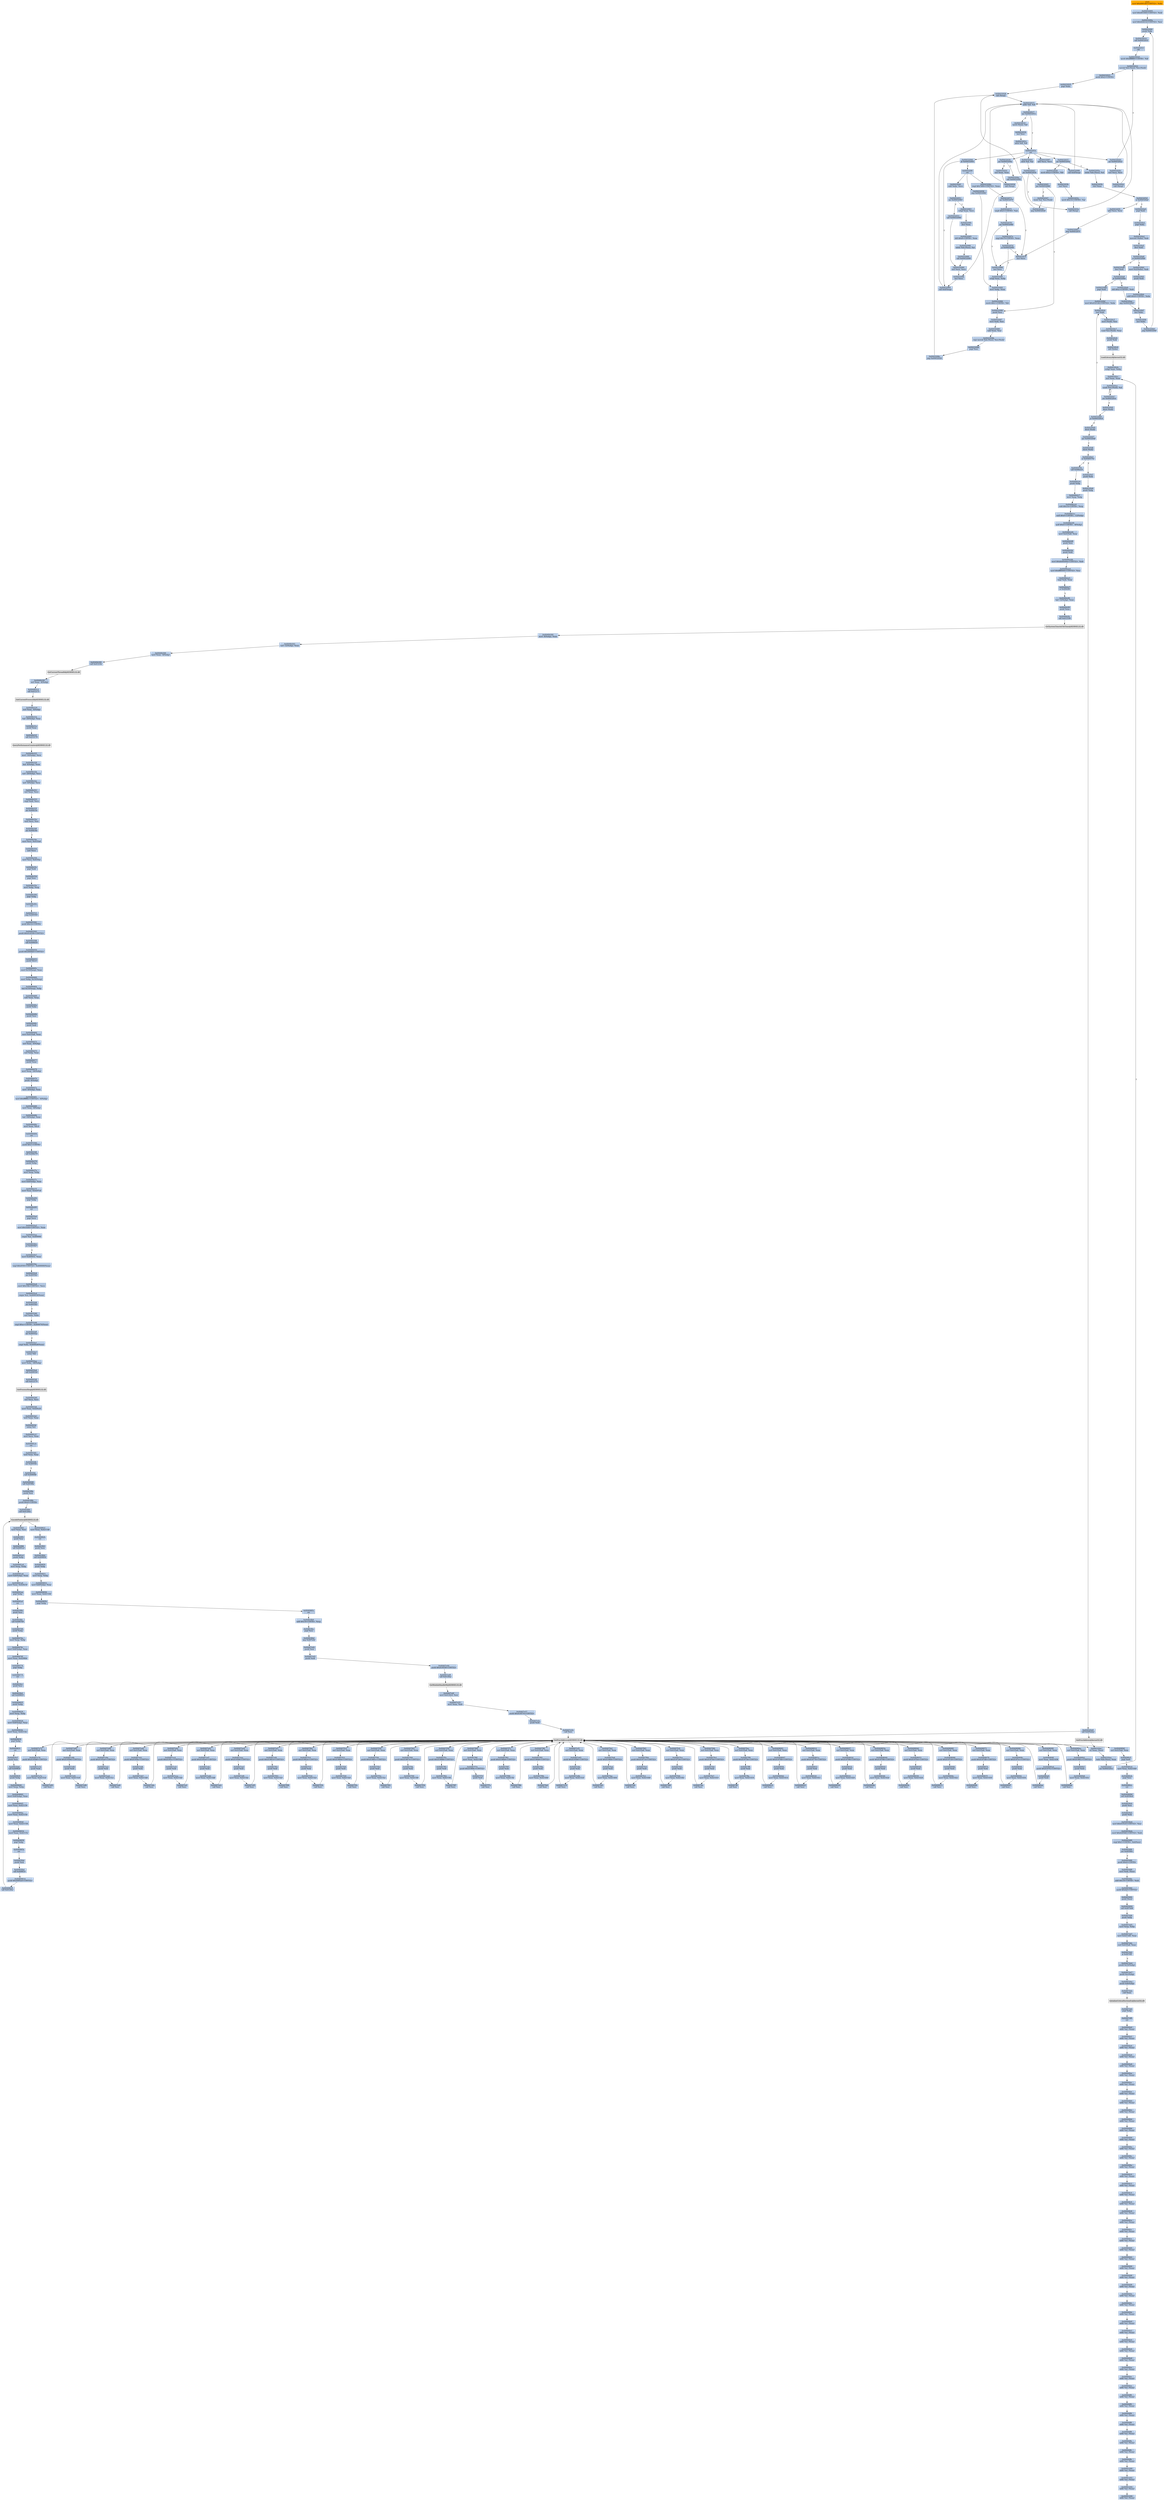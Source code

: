 digraph G {
node[shape=rectangle,style=filled,fillcolor=lightsteelblue,color=lightsteelblue]
bgcolor="transparent"
a0x00432000movl_0x4001d0UINT32_ebx[label="start\nmovl $0x4001d0<UINT32>, %ebx",fillcolor="orange",color="lightgrey"];
a0x00432005movl_0x401000UINT32_edi[label="0x00432005\nmovl $0x401000<UINT32>, %edi"];
a0x0043200amovl_0x42421dUINT32_esi[label="0x0043200a\nmovl $0x42421d<UINT32>, %esi"];
a0x0043200fpushl_ebx[label="0x0043200f\npushl %ebx"];
a0x00432010call_0x0043201f[label="0x00432010\ncall 0x0043201f"];
a0x0043201fcld_[label="0x0043201f\ncld "];
a0x00432020movb_0xffffff80UINT8_dl[label="0x00432020\nmovb $0xffffff80<UINT8>, %dl"];
a0x00432022movsb_ds_esi__es_edi_[label="0x00432022\nmovsb %ds:(%esi), %es:(%edi)"];
a0x00432023pushl_0x2UINT8[label="0x00432023\npushl $0x2<UINT8>"];
a0x00432025popl_ebx[label="0x00432025\npopl %ebx"];
a0x00432026call_esp_[label="0x00432026\ncall (%esp)"];
a0x00432015addb_dl_dl[label="0x00432015\naddb %dl, %dl"];
a0x00432017jne_0x0043201e[label="0x00432017\njne 0x0043201e"];
a0x00432019movb_esi__dl[label="0x00432019\nmovb (%esi), %dl"];
a0x0043201bincl_esi[label="0x0043201b\nincl %esi"];
a0x0043201cadcb_dl_dl[label="0x0043201c\nadcb %dl, %dl"];
a0x0043201eret[label="0x0043201e\nret"];
a0x00432029jae_0x00432022[label="0x00432029\njae 0x00432022"];
a0x0043202bxorl_ecx_ecx[label="0x0043202b\nxorl %ecx, %ecx"];
a0x0043202dcall_esp_[label="0x0043202d\ncall (%esp)"];
a0x00432030jae_0x0043204a[label="0x00432030\njae 0x0043204a"];
a0x00432032xorl_eax_eax[label="0x00432032\nxorl %eax, %eax"];
a0x00432034call_esp_[label="0x00432034\ncall (%esp)"];
a0x00432037jae_0x0043205a[label="0x00432037\njae 0x0043205a"];
a0x00432039movb_0x2UINT8_bl[label="0x00432039\nmovb $0x2<UINT8>, %bl"];
a0x0043203bincl_ecx[label="0x0043203b\nincl %ecx"];
a0x0043203cmovb_0x10UINT8_al[label="0x0043203c\nmovb $0x10<UINT8>, %al"];
a0x0043203ecall_esp_[label="0x0043203e\ncall (%esp)"];
a0x00432041adcb_al_al[label="0x00432041\nadcb %al, %al"];
a0x00432043jae_0x0043203e[label="0x00432043\njae 0x0043203e"];
a0x00432045jne_0x00432086[label="0x00432045\njne 0x00432086"];
a0x00432086pushl_esi[label="0x00432086\npushl %esi"];
a0x00432087movl_edi_esi[label="0x00432087\nmovl %edi, %esi"];
a0x00432089subl_eax_esi[label="0x00432089\nsubl %eax, %esi"];
a0x0043208brepz_movsb_ds_esi__es_edi_[label="0x0043208b\nrepz movsb %ds:(%esi), %es:(%edi)"];
a0x0043208dpopl_esi[label="0x0043208d\npopl %esi"];
a0x0043208ejmp_0x00432026[label="0x0043208e\njmp 0x00432026"];
a0x00432047stosb_al_es_edi_[label="0x00432047\nstosb %al, %es:(%edi)"];
a0x00432048jmp_0x00432026[label="0x00432048\njmp 0x00432026"];
a0x0043205alodsb_ds_esi__al[label="0x0043205a\nlodsb %ds:(%esi), %al"];
a0x0043205bshrl_eax[label="0x0043205b\nshrl %eax"];
a0x0043205dje_0x004320a0[label="0x0043205d\nje 0x004320a0"];
a0x0043205fadcl_ecx_ecx[label="0x0043205f\nadcl %ecx, %ecx"];
a0x00432061jmp_0x0043207f[label="0x00432061\njmp 0x0043207f"];
a0x0043207fincl_ecx[label="0x0043207f\nincl %ecx"];
a0x00432080incl_ecx[label="0x00432080\nincl %ecx"];
a0x00432081xchgl_eax_ebp[label="0x00432081\nxchgl %eax, %ebp"];
a0x00432082movl_ebp_eax[label="0x00432082\nmovl %ebp, %eax"];
a0x00432084movb_0x1UINT8_bl[label="0x00432084\nmovb $0x1<UINT8>, %bl"];
a0x0043204acall_0x00432092[label="0x0043204a\ncall 0x00432092"];
a0x00432092incl_ecx[label="0x00432092\nincl %ecx"];
a0x00432093call_0x4esp_[label="0x00432093\ncall 0x4(%esp)"];
a0x00432097adcl_ecx_ecx[label="0x00432097\nadcl %ecx, %ecx"];
a0x00432099call_0x4esp_[label="0x00432099\ncall 0x4(%esp)"];
a0x0043209djb_0x00432093[label="0x0043209d\njb 0x00432093"];
a0x0043209fret[label="0x0043209f\nret"];
a0x0043204fsubl_ebx_ecx[label="0x0043204f\nsubl %ebx, %ecx"];
a0x00432051jne_0x00432063[label="0x00432051\njne 0x00432063"];
a0x00432063xchgl_eax_ecx[label="0x00432063\nxchgl %eax, %ecx"];
a0x00432064decl_eax[label="0x00432064\ndecl %eax"];
a0x00432065shll_0x8UINT8_eax[label="0x00432065\nshll $0x8<UINT8>, %eax"];
a0x00432068lodsb_ds_esi__al[label="0x00432068\nlodsb %ds:(%esi), %al"];
a0x00432069call_0x00432090[label="0x00432069\ncall 0x00432090"];
a0x00432090xorl_ecx_ecx[label="0x00432090\nxorl %ecx, %ecx"];
a0x0043206ecmpl_0x7d00UINT32_eax[label="0x0043206e\ncmpl $0x7d00<UINT32>, %eax"];
a0x00432073jae_0x0043207f[label="0x00432073\njae 0x0043207f"];
a0x00432075cmpb_0x5UINT8_ah[label="0x00432075\ncmpb $0x5<UINT8>, %ah"];
a0x00432078jae_0x00432080[label="0x00432078\njae 0x00432080"];
a0x0043207acmpl_0x7fUINT8_eax[label="0x0043207a\ncmpl $0x7f<UINT8>, %eax"];
a0x0043207dja_0x00432081[label="0x0043207d\nja 0x00432081"];
a0x00432053call_0x00432090[label="0x00432053\ncall 0x00432090"];
a0x00432058jmp_0x00432082[label="0x00432058\njmp 0x00432082"];
a0x004320a0popl_edi[label="0x004320a0\npopl %edi"];
a0x004320a1popl_ebx[label="0x004320a1\npopl %ebx"];
a0x004320a2movzwl_ebx__edi[label="0x004320a2\nmovzwl (%ebx), %edi"];
a0x004320a5decl_edi[label="0x004320a5\ndecl %edi"];
a0x004320a6je_0x004320b0[label="0x004320a6\nje 0x004320b0"];
a0x004320a8decl_edi[label="0x004320a8\ndecl %edi"];
a0x004320a9je_0x004320be[label="0x004320a9\nje 0x004320be"];
a0x004320abshll_0xcUINT8_edi[label="0x004320ab\nshll $0xc<UINT8>, %edi"];
a0x004320aejmp_0x004320b7[label="0x004320ae\njmp 0x004320b7"];
a0x004320b7incl_ebx[label="0x004320b7\nincl %ebx"];
a0x004320b8incl_ebx[label="0x004320b8\nincl %ebx"];
a0x004320b9jmp_0x0043200f[label="0x004320b9\njmp 0x0043200f"];
a0x004320b0movl_0x2ebx__edi[label="0x004320b0\nmovl 0x2(%ebx), %edi"];
a0x004320b3pushl_edi[label="0x004320b3\npushl %edi"];
a0x004320b4addl_0x4UINT8_ebx[label="0x004320b4\naddl $0x4<UINT8>, %ebx"];
a0x004320bepopl_edi[label="0x004320be\npopl %edi"];
a0x004320bfmovl_0x432128UINT32_ebx[label="0x004320bf\nmovl $0x432128<UINT32>, %ebx"];
a0x004320c4incl_edi[label="0x004320c4\nincl %edi"];
a0x004320c5movl_edi__esi[label="0x004320c5\nmovl (%edi), %esi"];
a0x004320c7scasl_es_edi__eax[label="0x004320c7\nscasl %es:(%edi), %eax"];
a0x004320c8pushl_edi[label="0x004320c8\npushl %edi"];
a0x004320c9call_ebx_[label="0x004320c9\ncall (%ebx)"];
LoadLibraryA_kernel32_dll[label="LoadLibraryA@kernel32.dll",fillcolor="lightgrey",color="lightgrey"];
a0x004320cbxchgl_eax_ebp[label="0x004320cb\nxchgl %eax, %ebp"];
a0x004320ccxorl_eax_eax[label="0x004320cc\nxorl %eax, %eax"];
a0x004320cescasb_es_edi__al[label="0x004320ce\nscasb %es:(%edi), %al"];
a0x004320cfjne_0x004320ce[label="0x004320cf\njne 0x004320ce"];
a0x004320d1decb_edi_[label="0x004320d1\ndecb (%edi)"];
a0x004320d3je_0x004320c4[label="0x004320d3\nje 0x004320c4"];
a0x004320d5decb_edi_[label="0x004320d5\ndecb (%edi)"];
a0x004320d7jne_0x004320df[label="0x004320d7\njne 0x004320df"];
a0x004320dfdecb_edi_[label="0x004320df\ndecb (%edi)"];
a0x004320e1je_0x0040570c[label="0x004320e1\nje 0x0040570c"];
a0x004320e7pushl_edi[label="0x004320e7\npushl %edi"];
a0x004320e8pushl_ebp[label="0x004320e8\npushl %ebp"];
a0x004320e9call_0x4ebx_[label="0x004320e9\ncall 0x4(%ebx)"];
GetProcAddress_kernel32_dll[label="GetProcAddress@kernel32.dll",fillcolor="lightgrey",color="lightgrey"];
a0x004320ecorl_eax_esi_[label="0x004320ec\norl %eax, (%esi)"];
a0x004320eelodsl_ds_esi__eax[label="0x004320ee\nlodsl %ds:(%esi), %eax"];
a0x004320efjne_0x004320cc[label="0x004320ef\njne 0x004320cc"];
GetProcAddress_KERNEL32_dll[label="GetProcAddress@KERNEL32.dll",fillcolor="lightgrey",color="lightgrey"];
a0x0040570ccall_0x40b2c6[label="0x0040570c\ncall 0x40b2c6"];
a0x0040b2c6pushl_ebp[label="0x0040b2c6\npushl %ebp"];
a0x0040b2c7movl_esp_ebp[label="0x0040b2c7\nmovl %esp, %ebp"];
a0x0040b2c9subl_0x14UINT8_esp[label="0x0040b2c9\nsubl $0x14<UINT8>, %esp"];
a0x0040b2ccandl_0x0UINT8__12ebp_[label="0x0040b2cc\nandl $0x0<UINT8>, -12(%ebp)"];
a0x0040b2d0andl_0x0UINT8__8ebp_[label="0x0040b2d0\nandl $0x0<UINT8>, -8(%ebp)"];
a0x0040b2d4movl_0x41f3a8_eax[label="0x0040b2d4\nmovl 0x41f3a8, %eax"];
a0x0040b2d9pushl_esi[label="0x0040b2d9\npushl %esi"];
a0x0040b2dapushl_edi[label="0x0040b2da\npushl %edi"];
a0x0040b2dbmovl_0xbb40e64eUINT32_edi[label="0x0040b2db\nmovl $0xbb40e64e<UINT32>, %edi"];
a0x0040b2e0movl_0xffff0000UINT32_esi[label="0x0040b2e0\nmovl $0xffff0000<UINT32>, %esi"];
a0x0040b2e5cmpl_edi_eax[label="0x0040b2e5\ncmpl %edi, %eax"];
a0x0040b2e7je_0x40b2f6[label="0x0040b2e7\nje 0x40b2f6"];
a0x0040b2f6leal__12ebp__eax[label="0x0040b2f6\nleal -12(%ebp), %eax"];
a0x0040b2f9pushl_eax[label="0x0040b2f9\npushl %eax"];
a0x0040b2facall_0x412180[label="0x0040b2fa\ncall 0x412180"];
GetSystemTimeAsFileTime_KERNEL32_dll[label="GetSystemTimeAsFileTime@KERNEL32.dll",fillcolor="lightgrey",color="lightgrey"];
a0x0040b300movl__8ebp__eax[label="0x0040b300\nmovl -8(%ebp), %eax"];
a0x0040b303xorl__12ebp__eax[label="0x0040b303\nxorl -12(%ebp), %eax"];
a0x0040b306movl_eax__4ebp_[label="0x0040b306\nmovl %eax, -4(%ebp)"];
a0x0040b309call_0x41216c[label="0x0040b309\ncall 0x41216c"];
GetCurrentThreadId_KERNEL32_dll[label="GetCurrentThreadId@KERNEL32.dll",fillcolor="lightgrey",color="lightgrey"];
a0x0040b30fxorl_eax__4ebp_[label="0x0040b30f\nxorl %eax, -4(%ebp)"];
a0x0040b312call_0x41217c[label="0x0040b312\ncall 0x41217c"];
GetCurrentProcessId_KERNEL32_dll[label="GetCurrentProcessId@KERNEL32.dll",fillcolor="lightgrey",color="lightgrey"];
a0x0040b318xorl_eax__4ebp_[label="0x0040b318\nxorl %eax, -4(%ebp)"];
a0x0040b31bleal__20ebp__eax[label="0x0040b31b\nleal -20(%ebp), %eax"];
a0x0040b31epushl_eax[label="0x0040b31e\npushl %eax"];
a0x0040b31fcall_0x412178[label="0x0040b31f\ncall 0x412178"];
QueryPerformanceCounter_KERNEL32_dll[label="QueryPerformanceCounter@KERNEL32.dll",fillcolor="lightgrey",color="lightgrey"];
a0x0040b325movl__16ebp__ecx[label="0x0040b325\nmovl -16(%ebp), %ecx"];
a0x0040b328leal__4ebp__eax[label="0x0040b328\nleal -4(%ebp), %eax"];
a0x0040b32bxorl__20ebp__ecx[label="0x0040b32b\nxorl -20(%ebp), %ecx"];
a0x0040b32exorl__4ebp__ecx[label="0x0040b32e\nxorl -4(%ebp), %ecx"];
a0x0040b331xorl_eax_ecx[label="0x0040b331\nxorl %eax, %ecx"];
a0x0040b333cmpl_edi_ecx[label="0x0040b333\ncmpl %edi, %ecx"];
a0x0040b335jne_0x40b33e[label="0x0040b335\njne 0x40b33e"];
a0x0040b33etestl_ecx_esi[label="0x0040b33e\ntestl %ecx, %esi"];
a0x0040b340jne_0x40b34e[label="0x0040b340\njne 0x40b34e"];
a0x0040b34emovl_ecx_0x41f3a8[label="0x0040b34e\nmovl %ecx, 0x41f3a8"];
a0x0040b354notl_ecx[label="0x0040b354\nnotl %ecx"];
a0x0040b356movl_ecx_0x41f3ac[label="0x0040b356\nmovl %ecx, 0x41f3ac"];
a0x0040b35cpopl_edi[label="0x0040b35c\npopl %edi"];
a0x0040b35dpopl_esi[label="0x0040b35d\npopl %esi"];
a0x0040b35emovl_ebp_esp[label="0x0040b35e\nmovl %ebp, %esp"];
a0x0040b360popl_ebp[label="0x0040b360\npopl %ebp"];
a0x0040b361ret[label="0x0040b361\nret"];
a0x00405711jmp_0x405591[label="0x00405711\njmp 0x405591"];
a0x00405591pushl_0x14UINT8[label="0x00405591\npushl $0x14<UINT8>"];
a0x00405593pushl_0x41d338UINT32[label="0x00405593\npushl $0x41d338<UINT32>"];
a0x00405598call_0x406450[label="0x00405598\ncall 0x406450"];
a0x00406450pushl_0x4064b0UINT32[label="0x00406450\npushl $0x4064b0<UINT32>"];
a0x00406455pushl_fs_0[label="0x00406455\npushl %fs:0"];
a0x0040645cmovl_0x10esp__eax[label="0x0040645c\nmovl 0x10(%esp), %eax"];
a0x00406460movl_ebp_0x10esp_[label="0x00406460\nmovl %ebp, 0x10(%esp)"];
a0x00406464leal_0x10esp__ebp[label="0x00406464\nleal 0x10(%esp), %ebp"];
a0x00406468subl_eax_esp[label="0x00406468\nsubl %eax, %esp"];
a0x0040646apushl_ebx[label="0x0040646a\npushl %ebx"];
a0x0040646bpushl_esi[label="0x0040646b\npushl %esi"];
a0x0040646cpushl_edi[label="0x0040646c\npushl %edi"];
a0x0040646dmovl_0x41f3a8_eax[label="0x0040646d\nmovl 0x41f3a8, %eax"];
a0x00406472xorl_eax__4ebp_[label="0x00406472\nxorl %eax, -4(%ebp)"];
a0x00406475xorl_ebp_eax[label="0x00406475\nxorl %ebp, %eax"];
a0x00406477pushl_eax[label="0x00406477\npushl %eax"];
a0x00406478movl_esp__24ebp_[label="0x00406478\nmovl %esp, -24(%ebp)"];
a0x0040647bpushl__8ebp_[label="0x0040647b\npushl -8(%ebp)"];
a0x0040647emovl__4ebp__eax[label="0x0040647e\nmovl -4(%ebp), %eax"];
a0x00406481movl_0xfffffffeUINT32__4ebp_[label="0x00406481\nmovl $0xfffffffe<UINT32>, -4(%ebp)"];
a0x00406488movl_eax__8ebp_[label="0x00406488\nmovl %eax, -8(%ebp)"];
a0x0040648bleal__16ebp__eax[label="0x0040648b\nleal -16(%ebp), %eax"];
a0x0040648emovl_eax_fs_0[label="0x0040648e\nmovl %eax, %fs:0"];
a0x00406494ret[label="0x00406494\nret"];
a0x0040559dpushl_0x1UINT8[label="0x0040559d\npushl $0x1<UINT8>"];
a0x0040559fcall_0x40b279[label="0x0040559f\ncall 0x40b279"];
a0x0040b279pushl_ebp[label="0x0040b279\npushl %ebp"];
a0x0040b27amovl_esp_ebp[label="0x0040b27a\nmovl %esp, %ebp"];
a0x0040b27cmovl_0x8ebp__eax[label="0x0040b27c\nmovl 0x8(%ebp), %eax"];
a0x0040b27fmovl_eax_0x4207c8[label="0x0040b27f\nmovl %eax, 0x4207c8"];
a0x0040b284popl_ebp[label="0x0040b284\npopl %ebp"];
a0x0040b285ret[label="0x0040b285\nret"];
a0x004055a4popl_ecx[label="0x004055a4\npopl %ecx"];
a0x004055a5movl_0x5a4dUINT32_eax[label="0x004055a5\nmovl $0x5a4d<UINT32>, %eax"];
a0x004055aacmpw_ax_0x400000[label="0x004055aa\ncmpw %ax, 0x400000"];
a0x004055b1je_0x4055b7[label="0x004055b1\nje 0x4055b7"];
a0x004055b7movl_0x40003c_eax[label="0x004055b7\nmovl 0x40003c, %eax"];
a0x004055bccmpl_0x4550UINT32_0x400000eax_[label="0x004055bc\ncmpl $0x4550<UINT32>, 0x400000(%eax)"];
a0x004055c6jne_0x4055b3[label="0x004055c6\njne 0x4055b3"];
a0x004055c8movl_0x10bUINT32_ecx[label="0x004055c8\nmovl $0x10b<UINT32>, %ecx"];
a0x004055cdcmpw_cx_0x400018eax_[label="0x004055cd\ncmpw %cx, 0x400018(%eax)"];
a0x004055d4jne_0x4055b3[label="0x004055d4\njne 0x4055b3"];
a0x004055d6xorl_ebx_ebx[label="0x004055d6\nxorl %ebx, %ebx"];
a0x004055d8cmpl_0xeUINT8_0x400074eax_[label="0x004055d8\ncmpl $0xe<UINT8>, 0x400074(%eax)"];
a0x004055dfjbe_0x4055ea[label="0x004055df\njbe 0x4055ea"];
a0x004055e1cmpl_ebx_0x4000e8eax_[label="0x004055e1\ncmpl %ebx, 0x4000e8(%eax)"];
a0x004055e7setne_bl[label="0x004055e7\nsetne %bl"];
a0x004055eamovl_ebx__28ebp_[label="0x004055ea\nmovl %ebx, -28(%ebp)"];
a0x004055edcall_0x4091b0[label="0x004055ed\ncall 0x4091b0"];
a0x004091b0call_0x412170[label="0x004091b0\ncall 0x412170"];
GetProcessHeap_KERNEL32_dll[label="GetProcessHeap@KERNEL32.dll",fillcolor="lightgrey",color="lightgrey"];
a0x004091b6xorl_ecx_ecx[label="0x004091b6\nxorl %ecx, %ecx"];
a0x004091b8movl_eax_0x420e20[label="0x004091b8\nmovl %eax, 0x420e20"];
a0x004091bdtestl_eax_eax[label="0x004091bd\ntestl %eax, %eax"];
a0x004091bfsetne_cl[label="0x004091bf\nsetne %cl"];
a0x004091c2movl_ecx_eax[label="0x004091c2\nmovl %ecx, %eax"];
a0x004091c4ret[label="0x004091c4\nret"];
a0x004055f2testl_eax_eax[label="0x004055f2\ntestl %eax, %eax"];
a0x004055f4jne_0x4055fe[label="0x004055f4\njne 0x4055fe"];
a0x004055fecall_0x409098[label="0x004055fe\ncall 0x409098"];
a0x00409098call_0x403f8a[label="0x00409098\ncall 0x403f8a"];
a0x00403f8apushl_esi[label="0x00403f8a\npushl %esi"];
a0x00403f8bpushl_0x0UINT8[label="0x00403f8b\npushl $0x0<UINT8>"];
a0x00403f8dcall_0x4120ec[label="0x00403f8d\ncall 0x4120ec"];
EncodePointer_KERNEL32_dll[label="EncodePointer@KERNEL32.dll",fillcolor="lightgrey",color="lightgrey"];
a0x00403f93movl_eax_esi[label="0x00403f93\nmovl %eax, %esi"];
a0x00403f95pushl_esi[label="0x00403f95\npushl %esi"];
a0x00403f96call_0x4091a3[label="0x00403f96\ncall 0x4091a3"];
a0x004091a3pushl_ebp[label="0x004091a3\npushl %ebp"];
a0x004091a4movl_esp_ebp[label="0x004091a4\nmovl %esp, %ebp"];
a0x004091a6movl_0x8ebp__eax[label="0x004091a6\nmovl 0x8(%ebp), %eax"];
a0x004091a9movl_eax_0x420e18[label="0x004091a9\nmovl %eax, 0x420e18"];
a0x004091aepopl_ebp[label="0x004091ae\npopl %ebp"];
a0x004091afret[label="0x004091af\nret"];
a0x00403f9bpushl_esi[label="0x00403f9b\npushl %esi"];
a0x00403f9ccall_0x406769[label="0x00403f9c\ncall 0x406769"];
a0x00406769pushl_ebp[label="0x00406769\npushl %ebp"];
a0x0040676amovl_esp_ebp[label="0x0040676a\nmovl %esp, %ebp"];
a0x0040676cmovl_0x8ebp__eax[label="0x0040676c\nmovl 0x8(%ebp), %eax"];
a0x0040676fmovl_eax_0x4206b4[label="0x0040676f\nmovl %eax, 0x4206b4"];
a0x00406774popl_ebp[label="0x00406774\npopl %ebp"];
a0x00406775ret[label="0x00406775\nret"];
a0x00403fa1pushl_esi[label="0x00403fa1\npushl %esi"];
a0x00403fa2call_0x409625[label="0x00403fa2\ncall 0x409625"];
a0x00409625pushl_ebp[label="0x00409625\npushl %ebp"];
a0x00409626movl_esp_ebp[label="0x00409626\nmovl %esp, %ebp"];
a0x00409628movl_0x8ebp__eax[label="0x00409628\nmovl 0x8(%ebp), %eax"];
a0x0040962bmovl_eax_0x42114c[label="0x0040962b\nmovl %eax, 0x42114c"];
a0x00409630popl_ebp[label="0x00409630\npopl %ebp"];
a0x00409631ret[label="0x00409631\nret"];
a0x00403fa7pushl_esi[label="0x00403fa7\npushl %esi"];
a0x00403fa8call_0x40963f[label="0x00403fa8\ncall 0x40963f"];
a0x0040963fpushl_ebp[label="0x0040963f\npushl %ebp"];
a0x00409640movl_esp_ebp[label="0x00409640\nmovl %esp, %ebp"];
a0x00409642movl_0x8ebp__eax[label="0x00409642\nmovl 0x8(%ebp), %eax"];
a0x00409645movl_eax_0x421150[label="0x00409645\nmovl %eax, 0x421150"];
a0x0040964amovl_eax_0x421154[label="0x0040964a\nmovl %eax, 0x421154"];
a0x0040964fmovl_eax_0x421158[label="0x0040964f\nmovl %eax, 0x421158"];
a0x00409654movl_eax_0x42115c[label="0x00409654\nmovl %eax, 0x42115c"];
a0x00409659popl_ebp[label="0x00409659\npopl %ebp"];
a0x0040965aret[label="0x0040965a\nret"];
a0x00403fadpushl_esi[label="0x00403fad\npushl %esi"];
a0x00403faecall_0x409614[label="0x00403fae\ncall 0x409614"];
a0x00409614pushl_0x4095e0UINT32[label="0x00409614\npushl $0x4095e0<UINT32>"];
a0x00409619call_0x4120ec[label="0x00409619\ncall 0x4120ec"];
a0x0040961fmovl_eax_0x421148[label="0x0040961f\nmovl %eax, 0x421148"];
a0x00409624ret[label="0x00409624\nret"];
a0x00403fb3pushl_esi[label="0x00403fb3\npushl %esi"];
a0x00403fb4call_0x409850[label="0x00403fb4\ncall 0x409850"];
a0x00409850pushl_ebp[label="0x00409850\npushl %ebp"];
a0x00409851movl_esp_ebp[label="0x00409851\nmovl %esp, %ebp"];
a0x00409853movl_0x8ebp__eax[label="0x00409853\nmovl 0x8(%ebp), %eax"];
a0x00409856movl_eax_0x421164[label="0x00409856\nmovl %eax, 0x421164"];
a0x0040985bpopl_ebp[label="0x0040985b\npopl %ebp"];
a0x0040985cret[label="0x0040985c\nret"];
a0x00403fb9addl_0x18UINT8_esp[label="0x00403fb9\naddl $0x18<UINT8>, %esp"];
a0x00403fbcpopl_esi[label="0x00403fbc\npopl %esi"];
a0x00403fbdjmp_0x407e42[label="0x00403fbd\njmp 0x407e42"];
a0x00407e42pushl_esi[label="0x00407e42\npushl %esi"];
a0x00407e43pushl_edi[label="0x00407e43\npushl %edi"];
a0x00407e44pushl_0x419558UINT32[label="0x00407e44\npushl $0x419558<UINT32>"];
a0x00407e49call_0x4120ac[label="0x00407e49\ncall 0x4120ac"];
GetModuleHandleW_KERNEL32_dll[label="GetModuleHandleW@KERNEL32.dll",fillcolor="lightgrey",color="lightgrey"];
a0x00407e4fmovl_0x4120c0_esi[label="0x00407e4f\nmovl 0x4120c0, %esi"];
a0x00407e55movl_eax_edi[label="0x00407e55\nmovl %eax, %edi"];
a0x00407e57pushl_0x419574UINT32[label="0x00407e57\npushl $0x419574<UINT32>"];
a0x00407e5cpushl_edi[label="0x00407e5c\npushl %edi"];
a0x00407e5dcall_esi[label="0x00407e5d\ncall %esi"];
a0x00407e5fxorl_0x41f3a8_eax[label="0x00407e5f\nxorl 0x41f3a8, %eax"];
a0x00407e65pushl_0x419580UINT32[label="0x00407e65\npushl $0x419580<UINT32>"];
a0x00407e6apushl_edi[label="0x00407e6a\npushl %edi"];
a0x00407e6bmovl_eax_0x4213c0[label="0x00407e6b\nmovl %eax, 0x4213c0"];
a0x00407e70call_esi[label="0x00407e70\ncall %esi"];
a0x00407e72xorl_0x41f3a8_eax[label="0x00407e72\nxorl 0x41f3a8, %eax"];
a0x00407e78pushl_0x419588UINT32[label="0x00407e78\npushl $0x419588<UINT32>"];
a0x00407e7dpushl_edi[label="0x00407e7d\npushl %edi"];
a0x00407e7emovl_eax_0x4213c4[label="0x00407e7e\nmovl %eax, 0x4213c4"];
a0x00407e83call_esi[label="0x00407e83\ncall %esi"];
a0x00407e85xorl_0x41f3a8_eax[label="0x00407e85\nxorl 0x41f3a8, %eax"];
a0x00407e8bpushl_0x419594UINT32[label="0x00407e8b\npushl $0x419594<UINT32>"];
a0x00407e90pushl_edi[label="0x00407e90\npushl %edi"];
a0x00407e91movl_eax_0x4213c8[label="0x00407e91\nmovl %eax, 0x4213c8"];
a0x00407e96call_esi[label="0x00407e96\ncall %esi"];
a0x00407e98xorl_0x41f3a8_eax[label="0x00407e98\nxorl 0x41f3a8, %eax"];
a0x00407e9epushl_0x4195a0UINT32[label="0x00407e9e\npushl $0x4195a0<UINT32>"];
a0x00407ea3pushl_edi[label="0x00407ea3\npushl %edi"];
a0x00407ea4movl_eax_0x4213cc[label="0x00407ea4\nmovl %eax, 0x4213cc"];
a0x00407ea9call_esi[label="0x00407ea9\ncall %esi"];
a0x00407eabxorl_0x41f3a8_eax[label="0x00407eab\nxorl 0x41f3a8, %eax"];
a0x00407eb1pushl_0x4195bcUINT32[label="0x00407eb1\npushl $0x4195bc<UINT32>"];
a0x00407eb6pushl_edi[label="0x00407eb6\npushl %edi"];
a0x00407eb7movl_eax_0x4213d0[label="0x00407eb7\nmovl %eax, 0x4213d0"];
a0x00407ebccall_esi[label="0x00407ebc\ncall %esi"];
a0x00407ebexorl_0x41f3a8_eax[label="0x00407ebe\nxorl 0x41f3a8, %eax"];
a0x00407ec4pushl_0x4195ccUINT32[label="0x00407ec4\npushl $0x4195cc<UINT32>"];
a0x00407ec9pushl_edi[label="0x00407ec9\npushl %edi"];
a0x00407ecamovl_eax_0x4213d4[label="0x00407eca\nmovl %eax, 0x4213d4"];
a0x00407ecfcall_esi[label="0x00407ecf\ncall %esi"];
a0x00407ed1xorl_0x41f3a8_eax[label="0x00407ed1\nxorl 0x41f3a8, %eax"];
a0x00407ed7pushl_0x4195e0UINT32[label="0x00407ed7\npushl $0x4195e0<UINT32>"];
a0x00407edcpushl_edi[label="0x00407edc\npushl %edi"];
a0x00407eddmovl_eax_0x4213d8[label="0x00407edd\nmovl %eax, 0x4213d8"];
a0x00407ee2call_esi[label="0x00407ee2\ncall %esi"];
a0x00407ee4xorl_0x41f3a8_eax[label="0x00407ee4\nxorl 0x41f3a8, %eax"];
a0x00407eeapushl_0x4195f8UINT32[label="0x00407eea\npushl $0x4195f8<UINT32>"];
a0x00407eefpushl_edi[label="0x00407eef\npushl %edi"];
a0x00407ef0movl_eax_0x4213dc[label="0x00407ef0\nmovl %eax, 0x4213dc"];
a0x00407ef5call_esi[label="0x00407ef5\ncall %esi"];
a0x00407ef7xorl_0x41f3a8_eax[label="0x00407ef7\nxorl 0x41f3a8, %eax"];
a0x00407efdpushl_0x419610UINT32[label="0x00407efd\npushl $0x419610<UINT32>"];
a0x00407f02pushl_edi[label="0x00407f02\npushl %edi"];
a0x00407f03movl_eax_0x4213e0[label="0x00407f03\nmovl %eax, 0x4213e0"];
a0x00407f08call_esi[label="0x00407f08\ncall %esi"];
a0x00407f0axorl_0x41f3a8_eax[label="0x00407f0a\nxorl 0x41f3a8, %eax"];
a0x00407f10pushl_0x419624UINT32[label="0x00407f10\npushl $0x419624<UINT32>"];
a0x00407f15pushl_edi[label="0x00407f15\npushl %edi"];
a0x00407f16movl_eax_0x4213e4[label="0x00407f16\nmovl %eax, 0x4213e4"];
a0x00407f1bcall_esi[label="0x00407f1b\ncall %esi"];
a0x00407f1dxorl_0x41f3a8_eax[label="0x00407f1d\nxorl 0x41f3a8, %eax"];
a0x00407f23pushl_0x419644UINT32[label="0x00407f23\npushl $0x419644<UINT32>"];
a0x00407f28pushl_edi[label="0x00407f28\npushl %edi"];
a0x00407f29movl_eax_0x4213e8[label="0x00407f29\nmovl %eax, 0x4213e8"];
a0x00407f2ecall_esi[label="0x00407f2e\ncall %esi"];
a0x00407f30xorl_0x41f3a8_eax[label="0x00407f30\nxorl 0x41f3a8, %eax"];
a0x00407f36pushl_0x41965cUINT32[label="0x00407f36\npushl $0x41965c<UINT32>"];
a0x00407f3bpushl_edi[label="0x00407f3b\npushl %edi"];
a0x00407f3cmovl_eax_0x4213ec[label="0x00407f3c\nmovl %eax, 0x4213ec"];
a0x00407f41call_esi[label="0x00407f41\ncall %esi"];
a0x00407f43xorl_0x41f3a8_eax[label="0x00407f43\nxorl 0x41f3a8, %eax"];
a0x00407f49pushl_0x419674UINT32[label="0x00407f49\npushl $0x419674<UINT32>"];
a0x00407f4epushl_edi[label="0x00407f4e\npushl %edi"];
a0x00407f4fmovl_eax_0x4213f0[label="0x00407f4f\nmovl %eax, 0x4213f0"];
a0x00407f54call_esi[label="0x00407f54\ncall %esi"];
a0x00407f56xorl_0x41f3a8_eax[label="0x00407f56\nxorl 0x41f3a8, %eax"];
a0x00407f5cpushl_0x419688UINT32[label="0x00407f5c\npushl $0x419688<UINT32>"];
a0x00407f61pushl_edi[label="0x00407f61\npushl %edi"];
a0x00407f62movl_eax_0x4213f4[label="0x00407f62\nmovl %eax, 0x4213f4"];
a0x00407f67call_esi[label="0x00407f67\ncall %esi"];
a0x00407f69xorl_0x41f3a8_eax[label="0x00407f69\nxorl 0x41f3a8, %eax"];
a0x00407f6fmovl_eax_0x4213f8[label="0x00407f6f\nmovl %eax, 0x4213f8"];
a0x00407f74pushl_0x41969cUINT32[label="0x00407f74\npushl $0x41969c<UINT32>"];
a0x00407f79pushl_edi[label="0x00407f79\npushl %edi"];
a0x00407f7acall_esi[label="0x00407f7a\ncall %esi"];
a0x00407f7cxorl_0x41f3a8_eax[label="0x00407f7c\nxorl 0x41f3a8, %eax"];
a0x00407f82pushl_0x4196b8UINT32[label="0x00407f82\npushl $0x4196b8<UINT32>"];
a0x00407f87pushl_edi[label="0x00407f87\npushl %edi"];
a0x00407f88movl_eax_0x4213fc[label="0x00407f88\nmovl %eax, 0x4213fc"];
a0x00407f8dcall_esi[label="0x00407f8d\ncall %esi"];
a0x00407f8fxorl_0x41f3a8_eax[label="0x00407f8f\nxorl 0x41f3a8, %eax"];
a0x00407f95pushl_0x4196d8UINT32[label="0x00407f95\npushl $0x4196d8<UINT32>"];
a0x00407f9apushl_edi[label="0x00407f9a\npushl %edi"];
a0x00407f9bmovl_eax_0x421400[label="0x00407f9b\nmovl %eax, 0x421400"];
a0x00407fa0call_esi[label="0x00407fa0\ncall %esi"];
a0x00407fa2xorl_0x41f3a8_eax[label="0x00407fa2\nxorl 0x41f3a8, %eax"];
a0x00407fa8pushl_0x4196f4UINT32[label="0x00407fa8\npushl $0x4196f4<UINT32>"];
a0x00407fadpushl_edi[label="0x00407fad\npushl %edi"];
a0x00407faemovl_eax_0x421404[label="0x00407fae\nmovl %eax, 0x421404"];
a0x00407fb3call_esi[label="0x00407fb3\ncall %esi"];
a0x00407fb5xorl_0x41f3a8_eax[label="0x00407fb5\nxorl 0x41f3a8, %eax"];
a0x00407fbbpushl_0x419714UINT32[label="0x00407fbb\npushl $0x419714<UINT32>"];
a0x00407fc0pushl_edi[label="0x00407fc0\npushl %edi"];
a0x00407fc1movl_eax_0x421408[label="0x00407fc1\nmovl %eax, 0x421408"];
a0x00407fc6call_esi[label="0x00407fc6\ncall %esi"];
a0x00407fc8xorl_0x41f3a8_eax[label="0x00407fc8\nxorl 0x41f3a8, %eax"];
a0x00407fcepushl_0x419728UINT32[label="0x00407fce\npushl $0x419728<UINT32>"];
a0x00407fd3pushl_edi[label="0x00407fd3\npushl %edi"];
a0x00407fd4movl_eax_0x42140c[label="0x00407fd4\nmovl %eax, 0x42140c"];
a0x00407fd9call_esi[label="0x00407fd9\ncall %esi"];
a0x00407fdbxorl_0x41f3a8_eax[label="0x00407fdb\nxorl 0x41f3a8, %eax"];
a0x00407fe1pushl_0x419744UINT32[label="0x00407fe1\npushl $0x419744<UINT32>"];
a0x00407fe6pushl_edi[label="0x00407fe6\npushl %edi"];
a0x00407fe7movl_eax_0x421410[label="0x00407fe7\nmovl %eax, 0x421410"];
a0x00407feccall_esi[label="0x00407fec\ncall %esi"];
a0x00407feexorl_0x41f3a8_eax[label="0x00407fee\nxorl 0x41f3a8, %eax"];
a0x00407ff4pushl_0x419758UINT32[label="0x00407ff4\npushl $0x419758<UINT32>"];
a0x00407ff9pushl_edi[label="0x00407ff9\npushl %edi"];
a0x00407ffamovl_eax_0x421418[label="0x00407ffa\nmovl %eax, 0x421418"];
a0x00407fffcall_esi[label="0x00407fff\ncall %esi"];
a0x00408001xorl_0x41f3a8_eax[label="0x00408001\nxorl 0x41f3a8, %eax"];
a0x00408007pushl_0x419768UINT32[label="0x00408007\npushl $0x419768<UINT32>"];
a0x0040800cpushl_edi[label="0x0040800c\npushl %edi"];
a0x0040800dmovl_eax_0x421414[label="0x0040800d\nmovl %eax, 0x421414"];
a0x00408012call_esi[label="0x00408012\ncall %esi"];
a0x00408014xorl_0x41f3a8_eax[label="0x00408014\nxorl 0x41f3a8, %eax"];
a0x0040801apushl_0x419778UINT32[label="0x0040801a\npushl $0x419778<UINT32>"];
a0x0040801fpushl_edi[label="0x0040801f\npushl %edi"];
a0x00408020movl_eax_0x42141c[label="0x00408020\nmovl %eax, 0x42141c"];
a0x00408025call_esi[label="0x00408025\ncall %esi"];
a0x00408027xorl_0x41f3a8_eax[label="0x00408027\nxorl 0x41f3a8, %eax"];
a0x0040802dpushl_0x419788UINT32[label="0x0040802d\npushl $0x419788<UINT32>"];
a0x00408032pushl_edi[label="0x00408032\npushl %edi"];
a0x00408033movl_eax_0x421420[label="0x00408033\nmovl %eax, 0x421420"];
a0x00408038call_esi[label="0x00408038\ncall %esi"];
a0x0040803axorl_0x41f3a8_eax[label="0x0040803a\nxorl 0x41f3a8, %eax"];
a0x00408040pushl_0x419798UINT32[label="0x00408040\npushl $0x419798<UINT32>"];
a0x00408045pushl_edi[label="0x00408045\npushl %edi"];
a0x00408046movl_eax_0x421424[label="0x00408046\nmovl %eax, 0x421424"];
a0x0040804bcall_esi[label="0x0040804b\ncall %esi"];
a0x0040804dxorl_0x41f3a8_eax[label="0x0040804d\nxorl 0x41f3a8, %eax"];
a0x00408053pushl_0x4197b4UINT32[label="0x00408053\npushl $0x4197b4<UINT32>"];
a0x00408058pushl_edi[label="0x00408058\npushl %edi"];
a0x00408059movl_eax_0x421428[label="0x00408059\nmovl %eax, 0x421428"];
a0x0040805ecall_esi[label="0x0040805e\ncall %esi"];
a0x00408060xorl_0x41f3a8_eax[label="0x00408060\nxorl 0x41f3a8, %eax"];
a0x00408066pushl_0x4197c8UINT32[label="0x00408066\npushl $0x4197c8<UINT32>"];
a0x0040806bpushl_edi[label="0x0040806b\npushl %edi"];
a0x0040806cmovl_eax_0x42142c[label="0x0040806c\nmovl %eax, 0x42142c"];
a0x00408071call_esi[label="0x00408071\ncall %esi"];
a0x00408073xorl_0x41f3a8_eax[label="0x00408073\nxorl 0x41f3a8, %eax"];
a0x00408079pushl_0x4197d8UINT32[label="0x00408079\npushl $0x4197d8<UINT32>"];
a0x0040807epushl_edi[label="0x0040807e\npushl %edi"];
a0x0040807fmovl_eax_0x421430[label="0x0040807f\nmovl %eax, 0x421430"];
a0x00408084call_esi[label="0x00408084\ncall %esi"];
a0x00408086xorl_0x41f3a8_eax[label="0x00408086\nxorl 0x41f3a8, %eax"];
a0x0040808cpushl_0x4197ecUINT32[label="0x0040808c\npushl $0x4197ec<UINT32>"];
a0x00408091pushl_edi[label="0x00408091\npushl %edi"];
a0x00408092movl_eax_0x421434[label="0x00408092\nmovl %eax, 0x421434"];
a0x00408097call_esi[label="0x00408097\ncall %esi"];
a0x00408099xorl_0x41f3a8_eax[label="0x00408099\nxorl 0x41f3a8, %eax"];
a0x0040809fmovl_eax_0x421438[label="0x0040809f\nmovl %eax, 0x421438"];
a0x004080a4pushl_0x4197fcUINT32[label="0x004080a4\npushl $0x4197fc<UINT32>"];
a0x004080a9pushl_edi[label="0x004080a9\npushl %edi"];
a0x004080aacall_esi[label="0x004080aa\ncall %esi"];
a0x004080acxorl_0x41f3a8_eax[label="0x004080ac\nxorl 0x41f3a8, %eax"];
a0x004080b2pushl_0x41981cUINT32[label="0x004080b2\npushl $0x41981c<UINT32>"];
a0x004080b7pushl_edi[label="0x004080b7\npushl %edi"];
a0x004080b8movl_eax_0x42143c[label="0x004080b8\nmovl %eax, 0x42143c"];
a0x004080bdcall_esi[label="0x004080bd\ncall %esi"];
a0x004080bfxorl_0x41f3a8_eax[label="0x004080bf\nxorl 0x41f3a8, %eax"];
a0x004080c5popl_edi[label="0x004080c5\npopl %edi"];
a0x004080c6movl_eax_0x421440[label="0x004080c6\nmovl %eax, 0x421440"];
a0x004080cbpopl_esi[label="0x004080cb\npopl %esi"];
a0x004080ccret[label="0x004080cc\nret"];
a0x0040909dcall_0x4058e4[label="0x0040909d\ncall 0x4058e4"];
a0x004058e4pushl_esi[label="0x004058e4\npushl %esi"];
a0x004058e5pushl_edi[label="0x004058e5\npushl %edi"];
a0x004058e6movl_0x41f3c0UINT32_esi[label="0x004058e6\nmovl $0x41f3c0<UINT32>, %esi"];
a0x004058ebmovl_0x420560UINT32_edi[label="0x004058eb\nmovl $0x420560<UINT32>, %edi"];
a0x004058f0cmpl_0x1UINT8_0x4esi_[label="0x004058f0\ncmpl $0x1<UINT8>, 0x4(%esi)"];
a0x004058f4jne_0x40590c[label="0x004058f4\njne 0x40590c"];
a0x004058f6pushl_0x0UINT8[label="0x004058f6\npushl $0x0<UINT8>"];
a0x004058f8movl_edi_esi_[label="0x004058f8\nmovl %edi, (%esi)"];
a0x004058faaddl_0x18UINT8_edi[label="0x004058fa\naddl $0x18<UINT8>, %edi"];
a0x004058fdpushl_0xfa0UINT32[label="0x004058fd\npushl $0xfa0<UINT32>"];
a0x00405902pushl_esi_[label="0x00405902\npushl (%esi)"];
a0x00405904call_0x407dd4[label="0x00405904\ncall 0x407dd4"];
a0x00407dd4pushl_ebp[label="0x00407dd4\npushl %ebp"];
a0x00407dd5movl_esp_ebp[label="0x00407dd5\nmovl %esp, %ebp"];
a0x00407dd7movl_0x4213d0_eax[label="0x00407dd7\nmovl 0x4213d0, %eax"];
a0x00407ddcxorl_0x41f3a8_eax[label="0x00407ddc\nxorl 0x41f3a8, %eax"];
a0x00407de2je_0x407df1[label="0x00407de2\nje 0x407df1"];
a0x00407de4pushl_0x10ebp_[label="0x00407de4\npushl 0x10(%ebp)"];
a0x00407de7pushl_0xcebp_[label="0x00407de7\npushl 0xc(%ebp)"];
a0x00407deapushl_0x8ebp_[label="0x00407dea\npushl 0x8(%ebp)"];
a0x00407dedcall_eax[label="0x00407ded\ncall %eax"];
InitializeCriticalSectionEx_kernel32_dll[label="InitializeCriticalSectionEx@kernel32.dll",fillcolor="lightgrey",color="lightgrey"];
a0x00407defpopl_ebp[label="0x00407def\npopl %ebp"];
a0x00407df0ret[label="0x00407df0\nret"];
a0x00000fa0addb_al_eax_[label="0x00000fa0\naddb %al, (%eax)"];
a0x00000fa2addb_al_eax_[label="0x00000fa2\naddb %al, (%eax)"];
a0x00000fa4addb_al_eax_[label="0x00000fa4\naddb %al, (%eax)"];
a0x00000fa6addb_al_eax_[label="0x00000fa6\naddb %al, (%eax)"];
a0x00000fa8addb_al_eax_[label="0x00000fa8\naddb %al, (%eax)"];
a0x00000faaaddb_al_eax_[label="0x00000faa\naddb %al, (%eax)"];
a0x00000facaddb_al_eax_[label="0x00000fac\naddb %al, (%eax)"];
a0x00000faeaddb_al_eax_[label="0x00000fae\naddb %al, (%eax)"];
a0x00000fb0addb_al_eax_[label="0x00000fb0\naddb %al, (%eax)"];
a0x00000fb2addb_al_eax_[label="0x00000fb2\naddb %al, (%eax)"];
a0x00000fb4addb_al_eax_[label="0x00000fb4\naddb %al, (%eax)"];
a0x00000fb6addb_al_eax_[label="0x00000fb6\naddb %al, (%eax)"];
a0x00000fb8addb_al_eax_[label="0x00000fb8\naddb %al, (%eax)"];
a0x00000fbaaddb_al_eax_[label="0x00000fba\naddb %al, (%eax)"];
a0x00000fbcaddb_al_eax_[label="0x00000fbc\naddb %al, (%eax)"];
a0x00000fbeaddb_al_eax_[label="0x00000fbe\naddb %al, (%eax)"];
a0x00000fc0addb_al_eax_[label="0x00000fc0\naddb %al, (%eax)"];
a0x00000fc2addb_al_eax_[label="0x00000fc2\naddb %al, (%eax)"];
a0x00000fc4addb_al_eax_[label="0x00000fc4\naddb %al, (%eax)"];
a0x00000fc6addb_al_eax_[label="0x00000fc6\naddb %al, (%eax)"];
a0x00000fc8addb_al_eax_[label="0x00000fc8\naddb %al, (%eax)"];
a0x00000fcaaddb_al_eax_[label="0x00000fca\naddb %al, (%eax)"];
a0x00000fccaddb_al_eax_[label="0x00000fcc\naddb %al, (%eax)"];
a0x00000fceaddb_al_eax_[label="0x00000fce\naddb %al, (%eax)"];
a0x00000fd0addb_al_eax_[label="0x00000fd0\naddb %al, (%eax)"];
a0x00000fd2addb_al_eax_[label="0x00000fd2\naddb %al, (%eax)"];
a0x00000fd4addb_al_eax_[label="0x00000fd4\naddb %al, (%eax)"];
a0x00000fd6addb_al_eax_[label="0x00000fd6\naddb %al, (%eax)"];
a0x00000fd8addb_al_eax_[label="0x00000fd8\naddb %al, (%eax)"];
a0x00000fdaaddb_al_eax_[label="0x00000fda\naddb %al, (%eax)"];
a0x00000fdcaddb_al_eax_[label="0x00000fdc\naddb %al, (%eax)"];
a0x00000fdeaddb_al_eax_[label="0x00000fde\naddb %al, (%eax)"];
a0x00000fe0addb_al_eax_[label="0x00000fe0\naddb %al, (%eax)"];
a0x00000fe2addb_al_eax_[label="0x00000fe2\naddb %al, (%eax)"];
a0x00000fe4addb_al_eax_[label="0x00000fe4\naddb %al, (%eax)"];
a0x00000fe6addb_al_eax_[label="0x00000fe6\naddb %al, (%eax)"];
a0x00000fe8addb_al_eax_[label="0x00000fe8\naddb %al, (%eax)"];
a0x00000feaaddb_al_eax_[label="0x00000fea\naddb %al, (%eax)"];
a0x00000fecaddb_al_eax_[label="0x00000fec\naddb %al, (%eax)"];
a0x00000feeaddb_al_eax_[label="0x00000fee\naddb %al, (%eax)"];
a0x00000ff0addb_al_eax_[label="0x00000ff0\naddb %al, (%eax)"];
a0x00000ff2addb_al_eax_[label="0x00000ff2\naddb %al, (%eax)"];
a0x00000ff4addb_al_eax_[label="0x00000ff4\naddb %al, (%eax)"];
a0x00000ff6addb_al_eax_[label="0x00000ff6\naddb %al, (%eax)"];
a0x00000ff8addb_al_eax_[label="0x00000ff8\naddb %al, (%eax)"];
a0x00000ffaaddb_al_eax_[label="0x00000ffa\naddb %al, (%eax)"];
a0x00000ffcaddb_al_eax_[label="0x00000ffc\naddb %al, (%eax)"];
a0x00000ffeaddb_al_eax_[label="0x00000ffe\naddb %al, (%eax)"];
a0x00001000addb_al_eax_[label="0x00001000\naddb %al, (%eax)"];
a0x00001002addb_al_eax_[label="0x00001002\naddb %al, (%eax)"];
a0x00001004addb_al_eax_[label="0x00001004\naddb %al, (%eax)"];
a0x00001006addb_al_eax_[label="0x00001006\naddb %al, (%eax)"];
a0x00432000movl_0x4001d0UINT32_ebx -> a0x00432005movl_0x401000UINT32_edi [color="#000000"];
a0x00432005movl_0x401000UINT32_edi -> a0x0043200amovl_0x42421dUINT32_esi [color="#000000"];
a0x0043200amovl_0x42421dUINT32_esi -> a0x0043200fpushl_ebx [color="#000000"];
a0x0043200fpushl_ebx -> a0x00432010call_0x0043201f [color="#000000"];
a0x00432010call_0x0043201f -> a0x0043201fcld_ [color="#000000"];
a0x0043201fcld_ -> a0x00432020movb_0xffffff80UINT8_dl [color="#000000"];
a0x00432020movb_0xffffff80UINT8_dl -> a0x00432022movsb_ds_esi__es_edi_ [color="#000000"];
a0x00432022movsb_ds_esi__es_edi_ -> a0x00432023pushl_0x2UINT8 [color="#000000"];
a0x00432023pushl_0x2UINT8 -> a0x00432025popl_ebx [color="#000000"];
a0x00432025popl_ebx -> a0x00432026call_esp_ [color="#000000"];
a0x00432026call_esp_ -> a0x00432015addb_dl_dl [color="#000000"];
a0x00432015addb_dl_dl -> a0x00432017jne_0x0043201e [color="#000000"];
a0x00432017jne_0x0043201e -> a0x00432019movb_esi__dl [color="#000000",label="F"];
a0x00432019movb_esi__dl -> a0x0043201bincl_esi [color="#000000"];
a0x0043201bincl_esi -> a0x0043201cadcb_dl_dl [color="#000000"];
a0x0043201cadcb_dl_dl -> a0x0043201eret [color="#000000"];
a0x0043201eret -> a0x00432029jae_0x00432022 [color="#000000"];
a0x00432029jae_0x00432022 -> a0x00432022movsb_ds_esi__es_edi_ [color="#000000",label="T"];
a0x00432017jne_0x0043201e -> a0x0043201eret [color="#000000",label="T"];
a0x00432029jae_0x00432022 -> a0x0043202bxorl_ecx_ecx [color="#000000",label="F"];
a0x0043202bxorl_ecx_ecx -> a0x0043202dcall_esp_ [color="#000000"];
a0x0043202dcall_esp_ -> a0x00432015addb_dl_dl [color="#000000"];
a0x0043201eret -> a0x00432030jae_0x0043204a [color="#000000"];
a0x00432030jae_0x0043204a -> a0x00432032xorl_eax_eax [color="#000000",label="F"];
a0x00432032xorl_eax_eax -> a0x00432034call_esp_ [color="#000000"];
a0x00432034call_esp_ -> a0x00432015addb_dl_dl [color="#000000"];
a0x0043201eret -> a0x00432037jae_0x0043205a [color="#000000"];
a0x00432037jae_0x0043205a -> a0x00432039movb_0x2UINT8_bl [color="#000000",label="F"];
a0x00432039movb_0x2UINT8_bl -> a0x0043203bincl_ecx [color="#000000"];
a0x0043203bincl_ecx -> a0x0043203cmovb_0x10UINT8_al [color="#000000"];
a0x0043203cmovb_0x10UINT8_al -> a0x0043203ecall_esp_ [color="#000000"];
a0x0043203ecall_esp_ -> a0x00432015addb_dl_dl [color="#000000"];
a0x0043201eret -> a0x00432041adcb_al_al [color="#000000"];
a0x00432041adcb_al_al -> a0x00432043jae_0x0043203e [color="#000000"];
a0x00432043jae_0x0043203e -> a0x0043203ecall_esp_ [color="#000000",label="T"];
a0x00432043jae_0x0043203e -> a0x00432045jne_0x00432086 [color="#000000",label="F"];
a0x00432045jne_0x00432086 -> a0x00432086pushl_esi [color="#000000",label="T"];
a0x00432086pushl_esi -> a0x00432087movl_edi_esi [color="#000000"];
a0x00432087movl_edi_esi -> a0x00432089subl_eax_esi [color="#000000"];
a0x00432089subl_eax_esi -> a0x0043208brepz_movsb_ds_esi__es_edi_ [color="#000000"];
a0x0043208brepz_movsb_ds_esi__es_edi_ -> a0x0043208dpopl_esi [color="#000000"];
a0x0043208dpopl_esi -> a0x0043208ejmp_0x00432026 [color="#000000"];
a0x0043208ejmp_0x00432026 -> a0x00432026call_esp_ [color="#000000"];
a0x00432045jne_0x00432086 -> a0x00432047stosb_al_es_edi_ [color="#000000",label="F"];
a0x00432047stosb_al_es_edi_ -> a0x00432048jmp_0x00432026 [color="#000000"];
a0x00432048jmp_0x00432026 -> a0x00432026call_esp_ [color="#000000"];
a0x00432037jae_0x0043205a -> a0x0043205alodsb_ds_esi__al [color="#000000",label="T"];
a0x0043205alodsb_ds_esi__al -> a0x0043205bshrl_eax [color="#000000"];
a0x0043205bshrl_eax -> a0x0043205dje_0x004320a0 [color="#000000"];
a0x0043205dje_0x004320a0 -> a0x0043205fadcl_ecx_ecx [color="#000000",label="F"];
a0x0043205fadcl_ecx_ecx -> a0x00432061jmp_0x0043207f [color="#000000"];
a0x00432061jmp_0x0043207f -> a0x0043207fincl_ecx [color="#000000"];
a0x0043207fincl_ecx -> a0x00432080incl_ecx [color="#000000"];
a0x00432080incl_ecx -> a0x00432081xchgl_eax_ebp [color="#000000"];
a0x00432081xchgl_eax_ebp -> a0x00432082movl_ebp_eax [color="#000000"];
a0x00432082movl_ebp_eax -> a0x00432084movb_0x1UINT8_bl [color="#000000"];
a0x00432084movb_0x1UINT8_bl -> a0x00432086pushl_esi [color="#000000"];
a0x00432030jae_0x0043204a -> a0x0043204acall_0x00432092 [color="#000000",label="T"];
a0x0043204acall_0x00432092 -> a0x00432092incl_ecx [color="#000000"];
a0x00432092incl_ecx -> a0x00432093call_0x4esp_ [color="#000000"];
a0x00432093call_0x4esp_ -> a0x00432015addb_dl_dl [color="#000000"];
a0x0043201eret -> a0x00432097adcl_ecx_ecx [color="#000000"];
a0x00432097adcl_ecx_ecx -> a0x00432099call_0x4esp_ [color="#000000"];
a0x00432099call_0x4esp_ -> a0x00432015addb_dl_dl [color="#000000"];
a0x0043201eret -> a0x0043209djb_0x00432093 [color="#000000"];
a0x0043209djb_0x00432093 -> a0x0043209fret [color="#000000",label="F"];
a0x0043209fret -> a0x0043204fsubl_ebx_ecx [color="#000000"];
a0x0043204fsubl_ebx_ecx -> a0x00432051jne_0x00432063 [color="#000000"];
a0x00432051jne_0x00432063 -> a0x00432063xchgl_eax_ecx [color="#000000",label="T"];
a0x00432063xchgl_eax_ecx -> a0x00432064decl_eax [color="#000000"];
a0x00432064decl_eax -> a0x00432065shll_0x8UINT8_eax [color="#000000"];
a0x00432065shll_0x8UINT8_eax -> a0x00432068lodsb_ds_esi__al [color="#000000"];
a0x00432068lodsb_ds_esi__al -> a0x00432069call_0x00432090 [color="#000000"];
a0x00432069call_0x00432090 -> a0x00432090xorl_ecx_ecx [color="#000000"];
a0x00432090xorl_ecx_ecx -> a0x00432092incl_ecx [color="#000000"];
a0x0043209djb_0x00432093 -> a0x00432093call_0x4esp_ [color="#000000",label="T"];
a0x0043209fret -> a0x0043206ecmpl_0x7d00UINT32_eax [color="#000000"];
a0x0043206ecmpl_0x7d00UINT32_eax -> a0x00432073jae_0x0043207f [color="#000000"];
a0x00432073jae_0x0043207f -> a0x00432075cmpb_0x5UINT8_ah [color="#000000",label="F"];
a0x00432075cmpb_0x5UINT8_ah -> a0x00432078jae_0x00432080 [color="#000000"];
a0x00432078jae_0x00432080 -> a0x0043207acmpl_0x7fUINT8_eax [color="#000000",label="F"];
a0x0043207acmpl_0x7fUINT8_eax -> a0x0043207dja_0x00432081 [color="#000000"];
a0x0043207dja_0x00432081 -> a0x0043207fincl_ecx [color="#000000",label="F"];
a0x00432051jne_0x00432063 -> a0x00432053call_0x00432090 [color="#000000",label="F"];
a0x00432053call_0x00432090 -> a0x00432090xorl_ecx_ecx [color="#000000"];
a0x0043209fret -> a0x00432058jmp_0x00432082 [color="#000000"];
a0x00432058jmp_0x00432082 -> a0x00432082movl_ebp_eax [color="#000000"];
a0x0043207dja_0x00432081 -> a0x00432081xchgl_eax_ebp [color="#000000",label="T"];
a0x00432078jae_0x00432080 -> a0x00432080incl_ecx [color="#000000",label="T"];
a0x00432073jae_0x0043207f -> a0x0043207fincl_ecx [color="#000000",label="T"];
a0x0043205dje_0x004320a0 -> a0x004320a0popl_edi [color="#000000",label="T"];
a0x004320a0popl_edi -> a0x004320a1popl_ebx [color="#000000"];
a0x004320a1popl_ebx -> a0x004320a2movzwl_ebx__edi [color="#000000"];
a0x004320a2movzwl_ebx__edi -> a0x004320a5decl_edi [color="#000000"];
a0x004320a5decl_edi -> a0x004320a6je_0x004320b0 [color="#000000"];
a0x004320a6je_0x004320b0 -> a0x004320a8decl_edi [color="#000000",label="F"];
a0x004320a8decl_edi -> a0x004320a9je_0x004320be [color="#000000"];
a0x004320a9je_0x004320be -> a0x004320abshll_0xcUINT8_edi [color="#000000",label="F"];
a0x004320abshll_0xcUINT8_edi -> a0x004320aejmp_0x004320b7 [color="#000000"];
a0x004320aejmp_0x004320b7 -> a0x004320b7incl_ebx [color="#000000"];
a0x004320b7incl_ebx -> a0x004320b8incl_ebx [color="#000000"];
a0x004320b8incl_ebx -> a0x004320b9jmp_0x0043200f [color="#000000"];
a0x004320b9jmp_0x0043200f -> a0x0043200fpushl_ebx [color="#000000"];
a0x004320a6je_0x004320b0 -> a0x004320b0movl_0x2ebx__edi [color="#000000",label="T"];
a0x004320b0movl_0x2ebx__edi -> a0x004320b3pushl_edi [color="#000000"];
a0x004320b3pushl_edi -> a0x004320b4addl_0x4UINT8_ebx [color="#000000"];
a0x004320b4addl_0x4UINT8_ebx -> a0x004320b7incl_ebx [color="#000000"];
a0x004320a9je_0x004320be -> a0x004320bepopl_edi [color="#000000",label="T"];
a0x004320bepopl_edi -> a0x004320bfmovl_0x432128UINT32_ebx [color="#000000"];
a0x004320bfmovl_0x432128UINT32_ebx -> a0x004320c4incl_edi [color="#000000"];
a0x004320c4incl_edi -> a0x004320c5movl_edi__esi [color="#000000"];
a0x004320c5movl_edi__esi -> a0x004320c7scasl_es_edi__eax [color="#000000"];
a0x004320c7scasl_es_edi__eax -> a0x004320c8pushl_edi [color="#000000"];
a0x004320c8pushl_edi -> a0x004320c9call_ebx_ [color="#000000"];
a0x004320c9call_ebx_ -> LoadLibraryA_kernel32_dll [color="#000000"];
LoadLibraryA_kernel32_dll -> a0x004320cbxchgl_eax_ebp [color="#000000"];
a0x004320cbxchgl_eax_ebp -> a0x004320ccxorl_eax_eax [color="#000000"];
a0x004320ccxorl_eax_eax -> a0x004320cescasb_es_edi__al [color="#000000"];
a0x004320cescasb_es_edi__al -> a0x004320cfjne_0x004320ce [color="#000000"];
a0x004320cfjne_0x004320ce -> a0x004320cescasb_es_edi__al [color="#000000",label="T"];
a0x004320cfjne_0x004320ce -> a0x004320d1decb_edi_ [color="#000000",label="F"];
a0x004320d1decb_edi_ -> a0x004320d3je_0x004320c4 [color="#000000"];
a0x004320d3je_0x004320c4 -> a0x004320d5decb_edi_ [color="#000000",label="F"];
a0x004320d5decb_edi_ -> a0x004320d7jne_0x004320df [color="#000000"];
a0x004320d7jne_0x004320df -> a0x004320dfdecb_edi_ [color="#000000",label="T"];
a0x004320dfdecb_edi_ -> a0x004320e1je_0x0040570c [color="#000000"];
a0x004320e1je_0x0040570c -> a0x004320e7pushl_edi [color="#000000",label="F"];
a0x004320e7pushl_edi -> a0x004320e8pushl_ebp [color="#000000"];
a0x004320e8pushl_ebp -> a0x004320e9call_0x4ebx_ [color="#000000"];
a0x004320e9call_0x4ebx_ -> GetProcAddress_kernel32_dll [color="#000000"];
GetProcAddress_kernel32_dll -> a0x004320ecorl_eax_esi_ [color="#000000"];
a0x004320ecorl_eax_esi_ -> a0x004320eelodsl_ds_esi__eax [color="#000000"];
a0x004320eelodsl_ds_esi__eax -> a0x004320efjne_0x004320cc [color="#000000"];
a0x004320efjne_0x004320cc -> a0x004320ccxorl_eax_eax [color="#000000",label="T"];
a0x004320e9call_0x4ebx_ -> GetProcAddress_KERNEL32_dll [color="#000000"];
GetProcAddress_KERNEL32_dll -> a0x004320ecorl_eax_esi_ [color="#000000"];
a0x004320d3je_0x004320c4 -> a0x004320c4incl_edi [color="#000000",label="T"];
a0x004320e1je_0x0040570c -> a0x0040570ccall_0x40b2c6 [color="#000000",label="T"];
a0x0040570ccall_0x40b2c6 -> a0x0040b2c6pushl_ebp [color="#000000"];
a0x0040b2c6pushl_ebp -> a0x0040b2c7movl_esp_ebp [color="#000000"];
a0x0040b2c7movl_esp_ebp -> a0x0040b2c9subl_0x14UINT8_esp [color="#000000"];
a0x0040b2c9subl_0x14UINT8_esp -> a0x0040b2ccandl_0x0UINT8__12ebp_ [color="#000000"];
a0x0040b2ccandl_0x0UINT8__12ebp_ -> a0x0040b2d0andl_0x0UINT8__8ebp_ [color="#000000"];
a0x0040b2d0andl_0x0UINT8__8ebp_ -> a0x0040b2d4movl_0x41f3a8_eax [color="#000000"];
a0x0040b2d4movl_0x41f3a8_eax -> a0x0040b2d9pushl_esi [color="#000000"];
a0x0040b2d9pushl_esi -> a0x0040b2dapushl_edi [color="#000000"];
a0x0040b2dapushl_edi -> a0x0040b2dbmovl_0xbb40e64eUINT32_edi [color="#000000"];
a0x0040b2dbmovl_0xbb40e64eUINT32_edi -> a0x0040b2e0movl_0xffff0000UINT32_esi [color="#000000"];
a0x0040b2e0movl_0xffff0000UINT32_esi -> a0x0040b2e5cmpl_edi_eax [color="#000000"];
a0x0040b2e5cmpl_edi_eax -> a0x0040b2e7je_0x40b2f6 [color="#000000"];
a0x0040b2e7je_0x40b2f6 -> a0x0040b2f6leal__12ebp__eax [color="#000000",label="T"];
a0x0040b2f6leal__12ebp__eax -> a0x0040b2f9pushl_eax [color="#000000"];
a0x0040b2f9pushl_eax -> a0x0040b2facall_0x412180 [color="#000000"];
a0x0040b2facall_0x412180 -> GetSystemTimeAsFileTime_KERNEL32_dll [color="#000000"];
GetSystemTimeAsFileTime_KERNEL32_dll -> a0x0040b300movl__8ebp__eax [color="#000000"];
a0x0040b300movl__8ebp__eax -> a0x0040b303xorl__12ebp__eax [color="#000000"];
a0x0040b303xorl__12ebp__eax -> a0x0040b306movl_eax__4ebp_ [color="#000000"];
a0x0040b306movl_eax__4ebp_ -> a0x0040b309call_0x41216c [color="#000000"];
a0x0040b309call_0x41216c -> GetCurrentThreadId_KERNEL32_dll [color="#000000"];
GetCurrentThreadId_KERNEL32_dll -> a0x0040b30fxorl_eax__4ebp_ [color="#000000"];
a0x0040b30fxorl_eax__4ebp_ -> a0x0040b312call_0x41217c [color="#000000"];
a0x0040b312call_0x41217c -> GetCurrentProcessId_KERNEL32_dll [color="#000000"];
GetCurrentProcessId_KERNEL32_dll -> a0x0040b318xorl_eax__4ebp_ [color="#000000"];
a0x0040b318xorl_eax__4ebp_ -> a0x0040b31bleal__20ebp__eax [color="#000000"];
a0x0040b31bleal__20ebp__eax -> a0x0040b31epushl_eax [color="#000000"];
a0x0040b31epushl_eax -> a0x0040b31fcall_0x412178 [color="#000000"];
a0x0040b31fcall_0x412178 -> QueryPerformanceCounter_KERNEL32_dll [color="#000000"];
QueryPerformanceCounter_KERNEL32_dll -> a0x0040b325movl__16ebp__ecx [color="#000000"];
a0x0040b325movl__16ebp__ecx -> a0x0040b328leal__4ebp__eax [color="#000000"];
a0x0040b328leal__4ebp__eax -> a0x0040b32bxorl__20ebp__ecx [color="#000000"];
a0x0040b32bxorl__20ebp__ecx -> a0x0040b32exorl__4ebp__ecx [color="#000000"];
a0x0040b32exorl__4ebp__ecx -> a0x0040b331xorl_eax_ecx [color="#000000"];
a0x0040b331xorl_eax_ecx -> a0x0040b333cmpl_edi_ecx [color="#000000"];
a0x0040b333cmpl_edi_ecx -> a0x0040b335jne_0x40b33e [color="#000000"];
a0x0040b335jne_0x40b33e -> a0x0040b33etestl_ecx_esi [color="#000000",label="T"];
a0x0040b33etestl_ecx_esi -> a0x0040b340jne_0x40b34e [color="#000000"];
a0x0040b340jne_0x40b34e -> a0x0040b34emovl_ecx_0x41f3a8 [color="#000000",label="T"];
a0x0040b34emovl_ecx_0x41f3a8 -> a0x0040b354notl_ecx [color="#000000"];
a0x0040b354notl_ecx -> a0x0040b356movl_ecx_0x41f3ac [color="#000000"];
a0x0040b356movl_ecx_0x41f3ac -> a0x0040b35cpopl_edi [color="#000000"];
a0x0040b35cpopl_edi -> a0x0040b35dpopl_esi [color="#000000"];
a0x0040b35dpopl_esi -> a0x0040b35emovl_ebp_esp [color="#000000"];
a0x0040b35emovl_ebp_esp -> a0x0040b360popl_ebp [color="#000000"];
a0x0040b360popl_ebp -> a0x0040b361ret [color="#000000"];
a0x0040b361ret -> a0x00405711jmp_0x405591 [color="#000000"];
a0x00405711jmp_0x405591 -> a0x00405591pushl_0x14UINT8 [color="#000000"];
a0x00405591pushl_0x14UINT8 -> a0x00405593pushl_0x41d338UINT32 [color="#000000"];
a0x00405593pushl_0x41d338UINT32 -> a0x00405598call_0x406450 [color="#000000"];
a0x00405598call_0x406450 -> a0x00406450pushl_0x4064b0UINT32 [color="#000000"];
a0x00406450pushl_0x4064b0UINT32 -> a0x00406455pushl_fs_0 [color="#000000"];
a0x00406455pushl_fs_0 -> a0x0040645cmovl_0x10esp__eax [color="#000000"];
a0x0040645cmovl_0x10esp__eax -> a0x00406460movl_ebp_0x10esp_ [color="#000000"];
a0x00406460movl_ebp_0x10esp_ -> a0x00406464leal_0x10esp__ebp [color="#000000"];
a0x00406464leal_0x10esp__ebp -> a0x00406468subl_eax_esp [color="#000000"];
a0x00406468subl_eax_esp -> a0x0040646apushl_ebx [color="#000000"];
a0x0040646apushl_ebx -> a0x0040646bpushl_esi [color="#000000"];
a0x0040646bpushl_esi -> a0x0040646cpushl_edi [color="#000000"];
a0x0040646cpushl_edi -> a0x0040646dmovl_0x41f3a8_eax [color="#000000"];
a0x0040646dmovl_0x41f3a8_eax -> a0x00406472xorl_eax__4ebp_ [color="#000000"];
a0x00406472xorl_eax__4ebp_ -> a0x00406475xorl_ebp_eax [color="#000000"];
a0x00406475xorl_ebp_eax -> a0x00406477pushl_eax [color="#000000"];
a0x00406477pushl_eax -> a0x00406478movl_esp__24ebp_ [color="#000000"];
a0x00406478movl_esp__24ebp_ -> a0x0040647bpushl__8ebp_ [color="#000000"];
a0x0040647bpushl__8ebp_ -> a0x0040647emovl__4ebp__eax [color="#000000"];
a0x0040647emovl__4ebp__eax -> a0x00406481movl_0xfffffffeUINT32__4ebp_ [color="#000000"];
a0x00406481movl_0xfffffffeUINT32__4ebp_ -> a0x00406488movl_eax__8ebp_ [color="#000000"];
a0x00406488movl_eax__8ebp_ -> a0x0040648bleal__16ebp__eax [color="#000000"];
a0x0040648bleal__16ebp__eax -> a0x0040648emovl_eax_fs_0 [color="#000000"];
a0x0040648emovl_eax_fs_0 -> a0x00406494ret [color="#000000"];
a0x00406494ret -> a0x0040559dpushl_0x1UINT8 [color="#000000"];
a0x0040559dpushl_0x1UINT8 -> a0x0040559fcall_0x40b279 [color="#000000"];
a0x0040559fcall_0x40b279 -> a0x0040b279pushl_ebp [color="#000000"];
a0x0040b279pushl_ebp -> a0x0040b27amovl_esp_ebp [color="#000000"];
a0x0040b27amovl_esp_ebp -> a0x0040b27cmovl_0x8ebp__eax [color="#000000"];
a0x0040b27cmovl_0x8ebp__eax -> a0x0040b27fmovl_eax_0x4207c8 [color="#000000"];
a0x0040b27fmovl_eax_0x4207c8 -> a0x0040b284popl_ebp [color="#000000"];
a0x0040b284popl_ebp -> a0x0040b285ret [color="#000000"];
a0x0040b285ret -> a0x004055a4popl_ecx [color="#000000"];
a0x004055a4popl_ecx -> a0x004055a5movl_0x5a4dUINT32_eax [color="#000000"];
a0x004055a5movl_0x5a4dUINT32_eax -> a0x004055aacmpw_ax_0x400000 [color="#000000"];
a0x004055aacmpw_ax_0x400000 -> a0x004055b1je_0x4055b7 [color="#000000"];
a0x004055b1je_0x4055b7 -> a0x004055b7movl_0x40003c_eax [color="#000000",label="T"];
a0x004055b7movl_0x40003c_eax -> a0x004055bccmpl_0x4550UINT32_0x400000eax_ [color="#000000"];
a0x004055bccmpl_0x4550UINT32_0x400000eax_ -> a0x004055c6jne_0x4055b3 [color="#000000"];
a0x004055c6jne_0x4055b3 -> a0x004055c8movl_0x10bUINT32_ecx [color="#000000",label="F"];
a0x004055c8movl_0x10bUINT32_ecx -> a0x004055cdcmpw_cx_0x400018eax_ [color="#000000"];
a0x004055cdcmpw_cx_0x400018eax_ -> a0x004055d4jne_0x4055b3 [color="#000000"];
a0x004055d4jne_0x4055b3 -> a0x004055d6xorl_ebx_ebx [color="#000000",label="F"];
a0x004055d6xorl_ebx_ebx -> a0x004055d8cmpl_0xeUINT8_0x400074eax_ [color="#000000"];
a0x004055d8cmpl_0xeUINT8_0x400074eax_ -> a0x004055dfjbe_0x4055ea [color="#000000"];
a0x004055dfjbe_0x4055ea -> a0x004055e1cmpl_ebx_0x4000e8eax_ [color="#000000",label="F"];
a0x004055e1cmpl_ebx_0x4000e8eax_ -> a0x004055e7setne_bl [color="#000000"];
a0x004055e7setne_bl -> a0x004055eamovl_ebx__28ebp_ [color="#000000"];
a0x004055eamovl_ebx__28ebp_ -> a0x004055edcall_0x4091b0 [color="#000000"];
a0x004055edcall_0x4091b0 -> a0x004091b0call_0x412170 [color="#000000"];
a0x004091b0call_0x412170 -> GetProcessHeap_KERNEL32_dll [color="#000000"];
GetProcessHeap_KERNEL32_dll -> a0x004091b6xorl_ecx_ecx [color="#000000"];
a0x004091b6xorl_ecx_ecx -> a0x004091b8movl_eax_0x420e20 [color="#000000"];
a0x004091b8movl_eax_0x420e20 -> a0x004091bdtestl_eax_eax [color="#000000"];
a0x004091bdtestl_eax_eax -> a0x004091bfsetne_cl [color="#000000"];
a0x004091bfsetne_cl -> a0x004091c2movl_ecx_eax [color="#000000"];
a0x004091c2movl_ecx_eax -> a0x004091c4ret [color="#000000"];
a0x004091c4ret -> a0x004055f2testl_eax_eax [color="#000000"];
a0x004055f2testl_eax_eax -> a0x004055f4jne_0x4055fe [color="#000000"];
a0x004055f4jne_0x4055fe -> a0x004055fecall_0x409098 [color="#000000",label="T"];
a0x004055fecall_0x409098 -> a0x00409098call_0x403f8a [color="#000000"];
a0x00409098call_0x403f8a -> a0x00403f8apushl_esi [color="#000000"];
a0x00403f8apushl_esi -> a0x00403f8bpushl_0x0UINT8 [color="#000000"];
a0x00403f8bpushl_0x0UINT8 -> a0x00403f8dcall_0x4120ec [color="#000000"];
a0x00403f8dcall_0x4120ec -> EncodePointer_KERNEL32_dll [color="#000000"];
EncodePointer_KERNEL32_dll -> a0x00403f93movl_eax_esi [color="#000000"];
a0x00403f93movl_eax_esi -> a0x00403f95pushl_esi [color="#000000"];
a0x00403f95pushl_esi -> a0x00403f96call_0x4091a3 [color="#000000"];
a0x00403f96call_0x4091a3 -> a0x004091a3pushl_ebp [color="#000000"];
a0x004091a3pushl_ebp -> a0x004091a4movl_esp_ebp [color="#000000"];
a0x004091a4movl_esp_ebp -> a0x004091a6movl_0x8ebp__eax [color="#000000"];
a0x004091a6movl_0x8ebp__eax -> a0x004091a9movl_eax_0x420e18 [color="#000000"];
a0x004091a9movl_eax_0x420e18 -> a0x004091aepopl_ebp [color="#000000"];
a0x004091aepopl_ebp -> a0x004091afret [color="#000000"];
a0x004091afret -> a0x00403f9bpushl_esi [color="#000000"];
a0x00403f9bpushl_esi -> a0x00403f9ccall_0x406769 [color="#000000"];
a0x00403f9ccall_0x406769 -> a0x00406769pushl_ebp [color="#000000"];
a0x00406769pushl_ebp -> a0x0040676amovl_esp_ebp [color="#000000"];
a0x0040676amovl_esp_ebp -> a0x0040676cmovl_0x8ebp__eax [color="#000000"];
a0x0040676cmovl_0x8ebp__eax -> a0x0040676fmovl_eax_0x4206b4 [color="#000000"];
a0x0040676fmovl_eax_0x4206b4 -> a0x00406774popl_ebp [color="#000000"];
a0x00406774popl_ebp -> a0x00406775ret [color="#000000"];
a0x00406775ret -> a0x00403fa1pushl_esi [color="#000000"];
a0x00403fa1pushl_esi -> a0x00403fa2call_0x409625 [color="#000000"];
a0x00403fa2call_0x409625 -> a0x00409625pushl_ebp [color="#000000"];
a0x00409625pushl_ebp -> a0x00409626movl_esp_ebp [color="#000000"];
a0x00409626movl_esp_ebp -> a0x00409628movl_0x8ebp__eax [color="#000000"];
a0x00409628movl_0x8ebp__eax -> a0x0040962bmovl_eax_0x42114c [color="#000000"];
a0x0040962bmovl_eax_0x42114c -> a0x00409630popl_ebp [color="#000000"];
a0x00409630popl_ebp -> a0x00409631ret [color="#000000"];
a0x00409631ret -> a0x00403fa7pushl_esi [color="#000000"];
a0x00403fa7pushl_esi -> a0x00403fa8call_0x40963f [color="#000000"];
a0x00403fa8call_0x40963f -> a0x0040963fpushl_ebp [color="#000000"];
a0x0040963fpushl_ebp -> a0x00409640movl_esp_ebp [color="#000000"];
a0x00409640movl_esp_ebp -> a0x00409642movl_0x8ebp__eax [color="#000000"];
a0x00409642movl_0x8ebp__eax -> a0x00409645movl_eax_0x421150 [color="#000000"];
a0x00409645movl_eax_0x421150 -> a0x0040964amovl_eax_0x421154 [color="#000000"];
a0x0040964amovl_eax_0x421154 -> a0x0040964fmovl_eax_0x421158 [color="#000000"];
a0x0040964fmovl_eax_0x421158 -> a0x00409654movl_eax_0x42115c [color="#000000"];
a0x00409654movl_eax_0x42115c -> a0x00409659popl_ebp [color="#000000"];
a0x00409659popl_ebp -> a0x0040965aret [color="#000000"];
a0x0040965aret -> a0x00403fadpushl_esi [color="#000000"];
a0x00403fadpushl_esi -> a0x00403faecall_0x409614 [color="#000000"];
a0x00403faecall_0x409614 -> a0x00409614pushl_0x4095e0UINT32 [color="#000000"];
a0x00409614pushl_0x4095e0UINT32 -> a0x00409619call_0x4120ec [color="#000000"];
a0x00409619call_0x4120ec -> EncodePointer_KERNEL32_dll [color="#000000"];
EncodePointer_KERNEL32_dll -> a0x0040961fmovl_eax_0x421148 [color="#000000"];
a0x0040961fmovl_eax_0x421148 -> a0x00409624ret [color="#000000"];
a0x00409624ret -> a0x00403fb3pushl_esi [color="#000000"];
a0x00403fb3pushl_esi -> a0x00403fb4call_0x409850 [color="#000000"];
a0x00403fb4call_0x409850 -> a0x00409850pushl_ebp [color="#000000"];
a0x00409850pushl_ebp -> a0x00409851movl_esp_ebp [color="#000000"];
a0x00409851movl_esp_ebp -> a0x00409853movl_0x8ebp__eax [color="#000000"];
a0x00409853movl_0x8ebp__eax -> a0x00409856movl_eax_0x421164 [color="#000000"];
a0x00409856movl_eax_0x421164 -> a0x0040985bpopl_ebp [color="#000000"];
a0x0040985bpopl_ebp -> a0x0040985cret [color="#000000"];
a0x0040985cret -> a0x00403fb9addl_0x18UINT8_esp [color="#000000"];
a0x00403fb9addl_0x18UINT8_esp -> a0x00403fbcpopl_esi [color="#000000"];
a0x00403fbcpopl_esi -> a0x00403fbdjmp_0x407e42 [color="#000000"];
a0x00403fbdjmp_0x407e42 -> a0x00407e42pushl_esi [color="#000000"];
a0x00407e42pushl_esi -> a0x00407e43pushl_edi [color="#000000"];
a0x00407e43pushl_edi -> a0x00407e44pushl_0x419558UINT32 [color="#000000"];
a0x00407e44pushl_0x419558UINT32 -> a0x00407e49call_0x4120ac [color="#000000"];
a0x00407e49call_0x4120ac -> GetModuleHandleW_KERNEL32_dll [color="#000000"];
GetModuleHandleW_KERNEL32_dll -> a0x00407e4fmovl_0x4120c0_esi [color="#000000"];
a0x00407e4fmovl_0x4120c0_esi -> a0x00407e55movl_eax_edi [color="#000000"];
a0x00407e55movl_eax_edi -> a0x00407e57pushl_0x419574UINT32 [color="#000000"];
a0x00407e57pushl_0x419574UINT32 -> a0x00407e5cpushl_edi [color="#000000"];
a0x00407e5cpushl_edi -> a0x00407e5dcall_esi [color="#000000"];
a0x00407e5dcall_esi -> GetProcAddress_KERNEL32_dll [color="#000000"];
GetProcAddress_KERNEL32_dll -> a0x00407e5fxorl_0x41f3a8_eax [color="#000000"];
a0x00407e5fxorl_0x41f3a8_eax -> a0x00407e65pushl_0x419580UINT32 [color="#000000"];
a0x00407e65pushl_0x419580UINT32 -> a0x00407e6apushl_edi [color="#000000"];
a0x00407e6apushl_edi -> a0x00407e6bmovl_eax_0x4213c0 [color="#000000"];
a0x00407e6bmovl_eax_0x4213c0 -> a0x00407e70call_esi [color="#000000"];
a0x00407e70call_esi -> GetProcAddress_KERNEL32_dll [color="#000000"];
GetProcAddress_KERNEL32_dll -> a0x00407e72xorl_0x41f3a8_eax [color="#000000"];
a0x00407e72xorl_0x41f3a8_eax -> a0x00407e78pushl_0x419588UINT32 [color="#000000"];
a0x00407e78pushl_0x419588UINT32 -> a0x00407e7dpushl_edi [color="#000000"];
a0x00407e7dpushl_edi -> a0x00407e7emovl_eax_0x4213c4 [color="#000000"];
a0x00407e7emovl_eax_0x4213c4 -> a0x00407e83call_esi [color="#000000"];
a0x00407e83call_esi -> GetProcAddress_KERNEL32_dll [color="#000000"];
GetProcAddress_KERNEL32_dll -> a0x00407e85xorl_0x41f3a8_eax [color="#000000"];
a0x00407e85xorl_0x41f3a8_eax -> a0x00407e8bpushl_0x419594UINT32 [color="#000000"];
a0x00407e8bpushl_0x419594UINT32 -> a0x00407e90pushl_edi [color="#000000"];
a0x00407e90pushl_edi -> a0x00407e91movl_eax_0x4213c8 [color="#000000"];
a0x00407e91movl_eax_0x4213c8 -> a0x00407e96call_esi [color="#000000"];
a0x00407e96call_esi -> GetProcAddress_KERNEL32_dll [color="#000000"];
GetProcAddress_KERNEL32_dll -> a0x00407e98xorl_0x41f3a8_eax [color="#000000"];
a0x00407e98xorl_0x41f3a8_eax -> a0x00407e9epushl_0x4195a0UINT32 [color="#000000"];
a0x00407e9epushl_0x4195a0UINT32 -> a0x00407ea3pushl_edi [color="#000000"];
a0x00407ea3pushl_edi -> a0x00407ea4movl_eax_0x4213cc [color="#000000"];
a0x00407ea4movl_eax_0x4213cc -> a0x00407ea9call_esi [color="#000000"];
a0x00407ea9call_esi -> GetProcAddress_KERNEL32_dll [color="#000000"];
GetProcAddress_KERNEL32_dll -> a0x00407eabxorl_0x41f3a8_eax [color="#000000"];
a0x00407eabxorl_0x41f3a8_eax -> a0x00407eb1pushl_0x4195bcUINT32 [color="#000000"];
a0x00407eb1pushl_0x4195bcUINT32 -> a0x00407eb6pushl_edi [color="#000000"];
a0x00407eb6pushl_edi -> a0x00407eb7movl_eax_0x4213d0 [color="#000000"];
a0x00407eb7movl_eax_0x4213d0 -> a0x00407ebccall_esi [color="#000000"];
a0x00407ebccall_esi -> GetProcAddress_KERNEL32_dll [color="#000000"];
GetProcAddress_KERNEL32_dll -> a0x00407ebexorl_0x41f3a8_eax [color="#000000"];
a0x00407ebexorl_0x41f3a8_eax -> a0x00407ec4pushl_0x4195ccUINT32 [color="#000000"];
a0x00407ec4pushl_0x4195ccUINT32 -> a0x00407ec9pushl_edi [color="#000000"];
a0x00407ec9pushl_edi -> a0x00407ecamovl_eax_0x4213d4 [color="#000000"];
a0x00407ecamovl_eax_0x4213d4 -> a0x00407ecfcall_esi [color="#000000"];
a0x00407ecfcall_esi -> GetProcAddress_KERNEL32_dll [color="#000000"];
GetProcAddress_KERNEL32_dll -> a0x00407ed1xorl_0x41f3a8_eax [color="#000000"];
a0x00407ed1xorl_0x41f3a8_eax -> a0x00407ed7pushl_0x4195e0UINT32 [color="#000000"];
a0x00407ed7pushl_0x4195e0UINT32 -> a0x00407edcpushl_edi [color="#000000"];
a0x00407edcpushl_edi -> a0x00407eddmovl_eax_0x4213d8 [color="#000000"];
a0x00407eddmovl_eax_0x4213d8 -> a0x00407ee2call_esi [color="#000000"];
a0x00407ee2call_esi -> GetProcAddress_KERNEL32_dll [color="#000000"];
GetProcAddress_KERNEL32_dll -> a0x00407ee4xorl_0x41f3a8_eax [color="#000000"];
a0x00407ee4xorl_0x41f3a8_eax -> a0x00407eeapushl_0x4195f8UINT32 [color="#000000"];
a0x00407eeapushl_0x4195f8UINT32 -> a0x00407eefpushl_edi [color="#000000"];
a0x00407eefpushl_edi -> a0x00407ef0movl_eax_0x4213dc [color="#000000"];
a0x00407ef0movl_eax_0x4213dc -> a0x00407ef5call_esi [color="#000000"];
a0x00407ef5call_esi -> GetProcAddress_KERNEL32_dll [color="#000000"];
GetProcAddress_KERNEL32_dll -> a0x00407ef7xorl_0x41f3a8_eax [color="#000000"];
a0x00407ef7xorl_0x41f3a8_eax -> a0x00407efdpushl_0x419610UINT32 [color="#000000"];
a0x00407efdpushl_0x419610UINT32 -> a0x00407f02pushl_edi [color="#000000"];
a0x00407f02pushl_edi -> a0x00407f03movl_eax_0x4213e0 [color="#000000"];
a0x00407f03movl_eax_0x4213e0 -> a0x00407f08call_esi [color="#000000"];
a0x00407f08call_esi -> GetProcAddress_KERNEL32_dll [color="#000000"];
GetProcAddress_KERNEL32_dll -> a0x00407f0axorl_0x41f3a8_eax [color="#000000"];
a0x00407f0axorl_0x41f3a8_eax -> a0x00407f10pushl_0x419624UINT32 [color="#000000"];
a0x00407f10pushl_0x419624UINT32 -> a0x00407f15pushl_edi [color="#000000"];
a0x00407f15pushl_edi -> a0x00407f16movl_eax_0x4213e4 [color="#000000"];
a0x00407f16movl_eax_0x4213e4 -> a0x00407f1bcall_esi [color="#000000"];
a0x00407f1bcall_esi -> GetProcAddress_KERNEL32_dll [color="#000000"];
GetProcAddress_KERNEL32_dll -> a0x00407f1dxorl_0x41f3a8_eax [color="#000000"];
a0x00407f1dxorl_0x41f3a8_eax -> a0x00407f23pushl_0x419644UINT32 [color="#000000"];
a0x00407f23pushl_0x419644UINT32 -> a0x00407f28pushl_edi [color="#000000"];
a0x00407f28pushl_edi -> a0x00407f29movl_eax_0x4213e8 [color="#000000"];
a0x00407f29movl_eax_0x4213e8 -> a0x00407f2ecall_esi [color="#000000"];
a0x00407f2ecall_esi -> GetProcAddress_KERNEL32_dll [color="#000000"];
GetProcAddress_KERNEL32_dll -> a0x00407f30xorl_0x41f3a8_eax [color="#000000"];
a0x00407f30xorl_0x41f3a8_eax -> a0x00407f36pushl_0x41965cUINT32 [color="#000000"];
a0x00407f36pushl_0x41965cUINT32 -> a0x00407f3bpushl_edi [color="#000000"];
a0x00407f3bpushl_edi -> a0x00407f3cmovl_eax_0x4213ec [color="#000000"];
a0x00407f3cmovl_eax_0x4213ec -> a0x00407f41call_esi [color="#000000"];
a0x00407f41call_esi -> GetProcAddress_KERNEL32_dll [color="#000000"];
GetProcAddress_KERNEL32_dll -> a0x00407f43xorl_0x41f3a8_eax [color="#000000"];
a0x00407f43xorl_0x41f3a8_eax -> a0x00407f49pushl_0x419674UINT32 [color="#000000"];
a0x00407f49pushl_0x419674UINT32 -> a0x00407f4epushl_edi [color="#000000"];
a0x00407f4epushl_edi -> a0x00407f4fmovl_eax_0x4213f0 [color="#000000"];
a0x00407f4fmovl_eax_0x4213f0 -> a0x00407f54call_esi [color="#000000"];
a0x00407f54call_esi -> GetProcAddress_KERNEL32_dll [color="#000000"];
GetProcAddress_KERNEL32_dll -> a0x00407f56xorl_0x41f3a8_eax [color="#000000"];
a0x00407f56xorl_0x41f3a8_eax -> a0x00407f5cpushl_0x419688UINT32 [color="#000000"];
a0x00407f5cpushl_0x419688UINT32 -> a0x00407f61pushl_edi [color="#000000"];
a0x00407f61pushl_edi -> a0x00407f62movl_eax_0x4213f4 [color="#000000"];
a0x00407f62movl_eax_0x4213f4 -> a0x00407f67call_esi [color="#000000"];
a0x00407f67call_esi -> GetProcAddress_KERNEL32_dll [color="#000000"];
GetProcAddress_KERNEL32_dll -> a0x00407f69xorl_0x41f3a8_eax [color="#000000"];
a0x00407f69xorl_0x41f3a8_eax -> a0x00407f6fmovl_eax_0x4213f8 [color="#000000"];
a0x00407f6fmovl_eax_0x4213f8 -> a0x00407f74pushl_0x41969cUINT32 [color="#000000"];
a0x00407f74pushl_0x41969cUINT32 -> a0x00407f79pushl_edi [color="#000000"];
a0x00407f79pushl_edi -> a0x00407f7acall_esi [color="#000000"];
a0x00407f7acall_esi -> GetProcAddress_KERNEL32_dll [color="#000000"];
GetProcAddress_KERNEL32_dll -> a0x00407f7cxorl_0x41f3a8_eax [color="#000000"];
a0x00407f7cxorl_0x41f3a8_eax -> a0x00407f82pushl_0x4196b8UINT32 [color="#000000"];
a0x00407f82pushl_0x4196b8UINT32 -> a0x00407f87pushl_edi [color="#000000"];
a0x00407f87pushl_edi -> a0x00407f88movl_eax_0x4213fc [color="#000000"];
a0x00407f88movl_eax_0x4213fc -> a0x00407f8dcall_esi [color="#000000"];
a0x00407f8dcall_esi -> GetProcAddress_KERNEL32_dll [color="#000000"];
GetProcAddress_KERNEL32_dll -> a0x00407f8fxorl_0x41f3a8_eax [color="#000000"];
a0x00407f8fxorl_0x41f3a8_eax -> a0x00407f95pushl_0x4196d8UINT32 [color="#000000"];
a0x00407f95pushl_0x4196d8UINT32 -> a0x00407f9apushl_edi [color="#000000"];
a0x00407f9apushl_edi -> a0x00407f9bmovl_eax_0x421400 [color="#000000"];
a0x00407f9bmovl_eax_0x421400 -> a0x00407fa0call_esi [color="#000000"];
a0x00407fa0call_esi -> GetProcAddress_KERNEL32_dll [color="#000000"];
GetProcAddress_KERNEL32_dll -> a0x00407fa2xorl_0x41f3a8_eax [color="#000000"];
a0x00407fa2xorl_0x41f3a8_eax -> a0x00407fa8pushl_0x4196f4UINT32 [color="#000000"];
a0x00407fa8pushl_0x4196f4UINT32 -> a0x00407fadpushl_edi [color="#000000"];
a0x00407fadpushl_edi -> a0x00407faemovl_eax_0x421404 [color="#000000"];
a0x00407faemovl_eax_0x421404 -> a0x00407fb3call_esi [color="#000000"];
a0x00407fb3call_esi -> GetProcAddress_KERNEL32_dll [color="#000000"];
GetProcAddress_KERNEL32_dll -> a0x00407fb5xorl_0x41f3a8_eax [color="#000000"];
a0x00407fb5xorl_0x41f3a8_eax -> a0x00407fbbpushl_0x419714UINT32 [color="#000000"];
a0x00407fbbpushl_0x419714UINT32 -> a0x00407fc0pushl_edi [color="#000000"];
a0x00407fc0pushl_edi -> a0x00407fc1movl_eax_0x421408 [color="#000000"];
a0x00407fc1movl_eax_0x421408 -> a0x00407fc6call_esi [color="#000000"];
a0x00407fc6call_esi -> GetProcAddress_KERNEL32_dll [color="#000000"];
GetProcAddress_KERNEL32_dll -> a0x00407fc8xorl_0x41f3a8_eax [color="#000000"];
a0x00407fc8xorl_0x41f3a8_eax -> a0x00407fcepushl_0x419728UINT32 [color="#000000"];
a0x00407fcepushl_0x419728UINT32 -> a0x00407fd3pushl_edi [color="#000000"];
a0x00407fd3pushl_edi -> a0x00407fd4movl_eax_0x42140c [color="#000000"];
a0x00407fd4movl_eax_0x42140c -> a0x00407fd9call_esi [color="#000000"];
a0x00407fd9call_esi -> GetProcAddress_KERNEL32_dll [color="#000000"];
GetProcAddress_KERNEL32_dll -> a0x00407fdbxorl_0x41f3a8_eax [color="#000000"];
a0x00407fdbxorl_0x41f3a8_eax -> a0x00407fe1pushl_0x419744UINT32 [color="#000000"];
a0x00407fe1pushl_0x419744UINT32 -> a0x00407fe6pushl_edi [color="#000000"];
a0x00407fe6pushl_edi -> a0x00407fe7movl_eax_0x421410 [color="#000000"];
a0x00407fe7movl_eax_0x421410 -> a0x00407feccall_esi [color="#000000"];
a0x00407feccall_esi -> GetProcAddress_KERNEL32_dll [color="#000000"];
GetProcAddress_KERNEL32_dll -> a0x00407feexorl_0x41f3a8_eax [color="#000000"];
a0x00407feexorl_0x41f3a8_eax -> a0x00407ff4pushl_0x419758UINT32 [color="#000000"];
a0x00407ff4pushl_0x419758UINT32 -> a0x00407ff9pushl_edi [color="#000000"];
a0x00407ff9pushl_edi -> a0x00407ffamovl_eax_0x421418 [color="#000000"];
a0x00407ffamovl_eax_0x421418 -> a0x00407fffcall_esi [color="#000000"];
a0x00407fffcall_esi -> GetProcAddress_KERNEL32_dll [color="#000000"];
GetProcAddress_KERNEL32_dll -> a0x00408001xorl_0x41f3a8_eax [color="#000000"];
a0x00408001xorl_0x41f3a8_eax -> a0x00408007pushl_0x419768UINT32 [color="#000000"];
a0x00408007pushl_0x419768UINT32 -> a0x0040800cpushl_edi [color="#000000"];
a0x0040800cpushl_edi -> a0x0040800dmovl_eax_0x421414 [color="#000000"];
a0x0040800dmovl_eax_0x421414 -> a0x00408012call_esi [color="#000000"];
a0x00408012call_esi -> GetProcAddress_KERNEL32_dll [color="#000000"];
GetProcAddress_KERNEL32_dll -> a0x00408014xorl_0x41f3a8_eax [color="#000000"];
a0x00408014xorl_0x41f3a8_eax -> a0x0040801apushl_0x419778UINT32 [color="#000000"];
a0x0040801apushl_0x419778UINT32 -> a0x0040801fpushl_edi [color="#000000"];
a0x0040801fpushl_edi -> a0x00408020movl_eax_0x42141c [color="#000000"];
a0x00408020movl_eax_0x42141c -> a0x00408025call_esi [color="#000000"];
a0x00408025call_esi -> GetProcAddress_KERNEL32_dll [color="#000000"];
GetProcAddress_KERNEL32_dll -> a0x00408027xorl_0x41f3a8_eax [color="#000000"];
a0x00408027xorl_0x41f3a8_eax -> a0x0040802dpushl_0x419788UINT32 [color="#000000"];
a0x0040802dpushl_0x419788UINT32 -> a0x00408032pushl_edi [color="#000000"];
a0x00408032pushl_edi -> a0x00408033movl_eax_0x421420 [color="#000000"];
a0x00408033movl_eax_0x421420 -> a0x00408038call_esi [color="#000000"];
a0x00408038call_esi -> GetProcAddress_KERNEL32_dll [color="#000000"];
GetProcAddress_KERNEL32_dll -> a0x0040803axorl_0x41f3a8_eax [color="#000000"];
a0x0040803axorl_0x41f3a8_eax -> a0x00408040pushl_0x419798UINT32 [color="#000000"];
a0x00408040pushl_0x419798UINT32 -> a0x00408045pushl_edi [color="#000000"];
a0x00408045pushl_edi -> a0x00408046movl_eax_0x421424 [color="#000000"];
a0x00408046movl_eax_0x421424 -> a0x0040804bcall_esi [color="#000000"];
a0x0040804bcall_esi -> GetProcAddress_KERNEL32_dll [color="#000000"];
GetProcAddress_KERNEL32_dll -> a0x0040804dxorl_0x41f3a8_eax [color="#000000"];
a0x0040804dxorl_0x41f3a8_eax -> a0x00408053pushl_0x4197b4UINT32 [color="#000000"];
a0x00408053pushl_0x4197b4UINT32 -> a0x00408058pushl_edi [color="#000000"];
a0x00408058pushl_edi -> a0x00408059movl_eax_0x421428 [color="#000000"];
a0x00408059movl_eax_0x421428 -> a0x0040805ecall_esi [color="#000000"];
a0x0040805ecall_esi -> GetProcAddress_KERNEL32_dll [color="#000000"];
GetProcAddress_KERNEL32_dll -> a0x00408060xorl_0x41f3a8_eax [color="#000000"];
a0x00408060xorl_0x41f3a8_eax -> a0x00408066pushl_0x4197c8UINT32 [color="#000000"];
a0x00408066pushl_0x4197c8UINT32 -> a0x0040806bpushl_edi [color="#000000"];
a0x0040806bpushl_edi -> a0x0040806cmovl_eax_0x42142c [color="#000000"];
a0x0040806cmovl_eax_0x42142c -> a0x00408071call_esi [color="#000000"];
a0x00408071call_esi -> GetProcAddress_KERNEL32_dll [color="#000000"];
GetProcAddress_KERNEL32_dll -> a0x00408073xorl_0x41f3a8_eax [color="#000000"];
a0x00408073xorl_0x41f3a8_eax -> a0x00408079pushl_0x4197d8UINT32 [color="#000000"];
a0x00408079pushl_0x4197d8UINT32 -> a0x0040807epushl_edi [color="#000000"];
a0x0040807epushl_edi -> a0x0040807fmovl_eax_0x421430 [color="#000000"];
a0x0040807fmovl_eax_0x421430 -> a0x00408084call_esi [color="#000000"];
a0x00408084call_esi -> GetProcAddress_KERNEL32_dll [color="#000000"];
GetProcAddress_KERNEL32_dll -> a0x00408086xorl_0x41f3a8_eax [color="#000000"];
a0x00408086xorl_0x41f3a8_eax -> a0x0040808cpushl_0x4197ecUINT32 [color="#000000"];
a0x0040808cpushl_0x4197ecUINT32 -> a0x00408091pushl_edi [color="#000000"];
a0x00408091pushl_edi -> a0x00408092movl_eax_0x421434 [color="#000000"];
a0x00408092movl_eax_0x421434 -> a0x00408097call_esi [color="#000000"];
a0x00408097call_esi -> GetProcAddress_KERNEL32_dll [color="#000000"];
GetProcAddress_KERNEL32_dll -> a0x00408099xorl_0x41f3a8_eax [color="#000000"];
a0x00408099xorl_0x41f3a8_eax -> a0x0040809fmovl_eax_0x421438 [color="#000000"];
a0x0040809fmovl_eax_0x421438 -> a0x004080a4pushl_0x4197fcUINT32 [color="#000000"];
a0x004080a4pushl_0x4197fcUINT32 -> a0x004080a9pushl_edi [color="#000000"];
a0x004080a9pushl_edi -> a0x004080aacall_esi [color="#000000"];
a0x004080aacall_esi -> GetProcAddress_KERNEL32_dll [color="#000000"];
GetProcAddress_KERNEL32_dll -> a0x004080acxorl_0x41f3a8_eax [color="#000000"];
a0x004080acxorl_0x41f3a8_eax -> a0x004080b2pushl_0x41981cUINT32 [color="#000000"];
a0x004080b2pushl_0x41981cUINT32 -> a0x004080b7pushl_edi [color="#000000"];
a0x004080b7pushl_edi -> a0x004080b8movl_eax_0x42143c [color="#000000"];
a0x004080b8movl_eax_0x42143c -> a0x004080bdcall_esi [color="#000000"];
a0x004080bdcall_esi -> GetProcAddress_KERNEL32_dll [color="#000000"];
GetProcAddress_KERNEL32_dll -> a0x004080bfxorl_0x41f3a8_eax [color="#000000"];
a0x004080bfxorl_0x41f3a8_eax -> a0x004080c5popl_edi [color="#000000"];
a0x004080c5popl_edi -> a0x004080c6movl_eax_0x421440 [color="#000000"];
a0x004080c6movl_eax_0x421440 -> a0x004080cbpopl_esi [color="#000000"];
a0x004080cbpopl_esi -> a0x004080ccret [color="#000000"];
a0x004080ccret -> a0x0040909dcall_0x4058e4 [color="#000000"];
a0x0040909dcall_0x4058e4 -> a0x004058e4pushl_esi [color="#000000"];
a0x004058e4pushl_esi -> a0x004058e5pushl_edi [color="#000000"];
a0x004058e5pushl_edi -> a0x004058e6movl_0x41f3c0UINT32_esi [color="#000000"];
a0x004058e6movl_0x41f3c0UINT32_esi -> a0x004058ebmovl_0x420560UINT32_edi [color="#000000"];
a0x004058ebmovl_0x420560UINT32_edi -> a0x004058f0cmpl_0x1UINT8_0x4esi_ [color="#000000"];
a0x004058f0cmpl_0x1UINT8_0x4esi_ -> a0x004058f4jne_0x40590c [color="#000000"];
a0x004058f4jne_0x40590c -> a0x004058f6pushl_0x0UINT8 [color="#000000",label="F"];
a0x004058f6pushl_0x0UINT8 -> a0x004058f8movl_edi_esi_ [color="#000000"];
a0x004058f8movl_edi_esi_ -> a0x004058faaddl_0x18UINT8_edi [color="#000000"];
a0x004058faaddl_0x18UINT8_edi -> a0x004058fdpushl_0xfa0UINT32 [color="#000000"];
a0x004058fdpushl_0xfa0UINT32 -> a0x00405902pushl_esi_ [color="#000000"];
a0x00405902pushl_esi_ -> a0x00405904call_0x407dd4 [color="#000000"];
a0x00405904call_0x407dd4 -> a0x00407dd4pushl_ebp [color="#000000"];
a0x00407dd4pushl_ebp -> a0x00407dd5movl_esp_ebp [color="#000000"];
a0x00407dd5movl_esp_ebp -> a0x00407dd7movl_0x4213d0_eax [color="#000000"];
a0x00407dd7movl_0x4213d0_eax -> a0x00407ddcxorl_0x41f3a8_eax [color="#000000"];
a0x00407ddcxorl_0x41f3a8_eax -> a0x00407de2je_0x407df1 [color="#000000"];
a0x00407de2je_0x407df1 -> a0x00407de4pushl_0x10ebp_ [color="#000000",label="F"];
a0x00407de4pushl_0x10ebp_ -> a0x00407de7pushl_0xcebp_ [color="#000000"];
a0x00407de7pushl_0xcebp_ -> a0x00407deapushl_0x8ebp_ [color="#000000"];
a0x00407deapushl_0x8ebp_ -> a0x00407dedcall_eax [color="#000000"];
a0x00407dedcall_eax -> InitializeCriticalSectionEx_kernel32_dll [color="#000000"];
InitializeCriticalSectionEx_kernel32_dll -> a0x00407defpopl_ebp [color="#000000"];
a0x00407defpopl_ebp -> a0x00407df0ret [color="#000000"];
a0x00407df0ret -> a0x00000fa0addb_al_eax_ [color="#000000"];
a0x00000fa0addb_al_eax_ -> a0x00000fa2addb_al_eax_ [color="#000000"];
a0x00000fa2addb_al_eax_ -> a0x00000fa4addb_al_eax_ [color="#000000"];
a0x00000fa4addb_al_eax_ -> a0x00000fa6addb_al_eax_ [color="#000000"];
a0x00000fa6addb_al_eax_ -> a0x00000fa8addb_al_eax_ [color="#000000"];
a0x00000fa8addb_al_eax_ -> a0x00000faaaddb_al_eax_ [color="#000000"];
a0x00000faaaddb_al_eax_ -> a0x00000facaddb_al_eax_ [color="#000000"];
a0x00000facaddb_al_eax_ -> a0x00000faeaddb_al_eax_ [color="#000000"];
a0x00000faeaddb_al_eax_ -> a0x00000fb0addb_al_eax_ [color="#000000"];
a0x00000fb0addb_al_eax_ -> a0x00000fb2addb_al_eax_ [color="#000000"];
a0x00000fb2addb_al_eax_ -> a0x00000fb4addb_al_eax_ [color="#000000"];
a0x00000fb4addb_al_eax_ -> a0x00000fb6addb_al_eax_ [color="#000000"];
a0x00000fb6addb_al_eax_ -> a0x00000fb8addb_al_eax_ [color="#000000"];
a0x00000fb8addb_al_eax_ -> a0x00000fbaaddb_al_eax_ [color="#000000"];
a0x00000fbaaddb_al_eax_ -> a0x00000fbcaddb_al_eax_ [color="#000000"];
a0x00000fbcaddb_al_eax_ -> a0x00000fbeaddb_al_eax_ [color="#000000"];
a0x00000fbeaddb_al_eax_ -> a0x00000fc0addb_al_eax_ [color="#000000"];
a0x00000fc0addb_al_eax_ -> a0x00000fc2addb_al_eax_ [color="#000000"];
a0x00000fc2addb_al_eax_ -> a0x00000fc4addb_al_eax_ [color="#000000"];
a0x00000fc4addb_al_eax_ -> a0x00000fc6addb_al_eax_ [color="#000000"];
a0x00000fc6addb_al_eax_ -> a0x00000fc8addb_al_eax_ [color="#000000"];
a0x00000fc8addb_al_eax_ -> a0x00000fcaaddb_al_eax_ [color="#000000"];
a0x00000fcaaddb_al_eax_ -> a0x00000fccaddb_al_eax_ [color="#000000"];
a0x00000fccaddb_al_eax_ -> a0x00000fceaddb_al_eax_ [color="#000000"];
a0x00000fceaddb_al_eax_ -> a0x00000fd0addb_al_eax_ [color="#000000"];
a0x00000fd0addb_al_eax_ -> a0x00000fd2addb_al_eax_ [color="#000000"];
a0x00000fd2addb_al_eax_ -> a0x00000fd4addb_al_eax_ [color="#000000"];
a0x00000fd4addb_al_eax_ -> a0x00000fd6addb_al_eax_ [color="#000000"];
a0x00000fd6addb_al_eax_ -> a0x00000fd8addb_al_eax_ [color="#000000"];
a0x00000fd8addb_al_eax_ -> a0x00000fdaaddb_al_eax_ [color="#000000"];
a0x00000fdaaddb_al_eax_ -> a0x00000fdcaddb_al_eax_ [color="#000000"];
a0x00000fdcaddb_al_eax_ -> a0x00000fdeaddb_al_eax_ [color="#000000"];
a0x00000fdeaddb_al_eax_ -> a0x00000fe0addb_al_eax_ [color="#000000"];
a0x00000fe0addb_al_eax_ -> a0x00000fe2addb_al_eax_ [color="#000000"];
a0x00000fe2addb_al_eax_ -> a0x00000fe4addb_al_eax_ [color="#000000"];
a0x00000fe4addb_al_eax_ -> a0x00000fe6addb_al_eax_ [color="#000000"];
a0x00000fe6addb_al_eax_ -> a0x00000fe8addb_al_eax_ [color="#000000"];
a0x00000fe8addb_al_eax_ -> a0x00000feaaddb_al_eax_ [color="#000000"];
a0x00000feaaddb_al_eax_ -> a0x00000fecaddb_al_eax_ [color="#000000"];
a0x00000fecaddb_al_eax_ -> a0x00000feeaddb_al_eax_ [color="#000000"];
a0x00000feeaddb_al_eax_ -> a0x00000ff0addb_al_eax_ [color="#000000"];
a0x00000ff0addb_al_eax_ -> a0x00000ff2addb_al_eax_ [color="#000000"];
a0x00000ff2addb_al_eax_ -> a0x00000ff4addb_al_eax_ [color="#000000"];
a0x00000ff4addb_al_eax_ -> a0x00000ff6addb_al_eax_ [color="#000000"];
a0x00000ff6addb_al_eax_ -> a0x00000ff8addb_al_eax_ [color="#000000"];
a0x00000ff8addb_al_eax_ -> a0x00000ffaaddb_al_eax_ [color="#000000"];
a0x00000ffaaddb_al_eax_ -> a0x00000ffcaddb_al_eax_ [color="#000000"];
a0x00000ffcaddb_al_eax_ -> a0x00000ffeaddb_al_eax_ [color="#000000"];
a0x00000ffeaddb_al_eax_ -> a0x00001000addb_al_eax_ [color="#000000"];
a0x00001000addb_al_eax_ -> a0x00001002addb_al_eax_ [color="#000000"];
a0x00001002addb_al_eax_ -> a0x00001004addb_al_eax_ [color="#000000"];
a0x00001004addb_al_eax_ -> a0x00001006addb_al_eax_ [color="#000000"];
}
